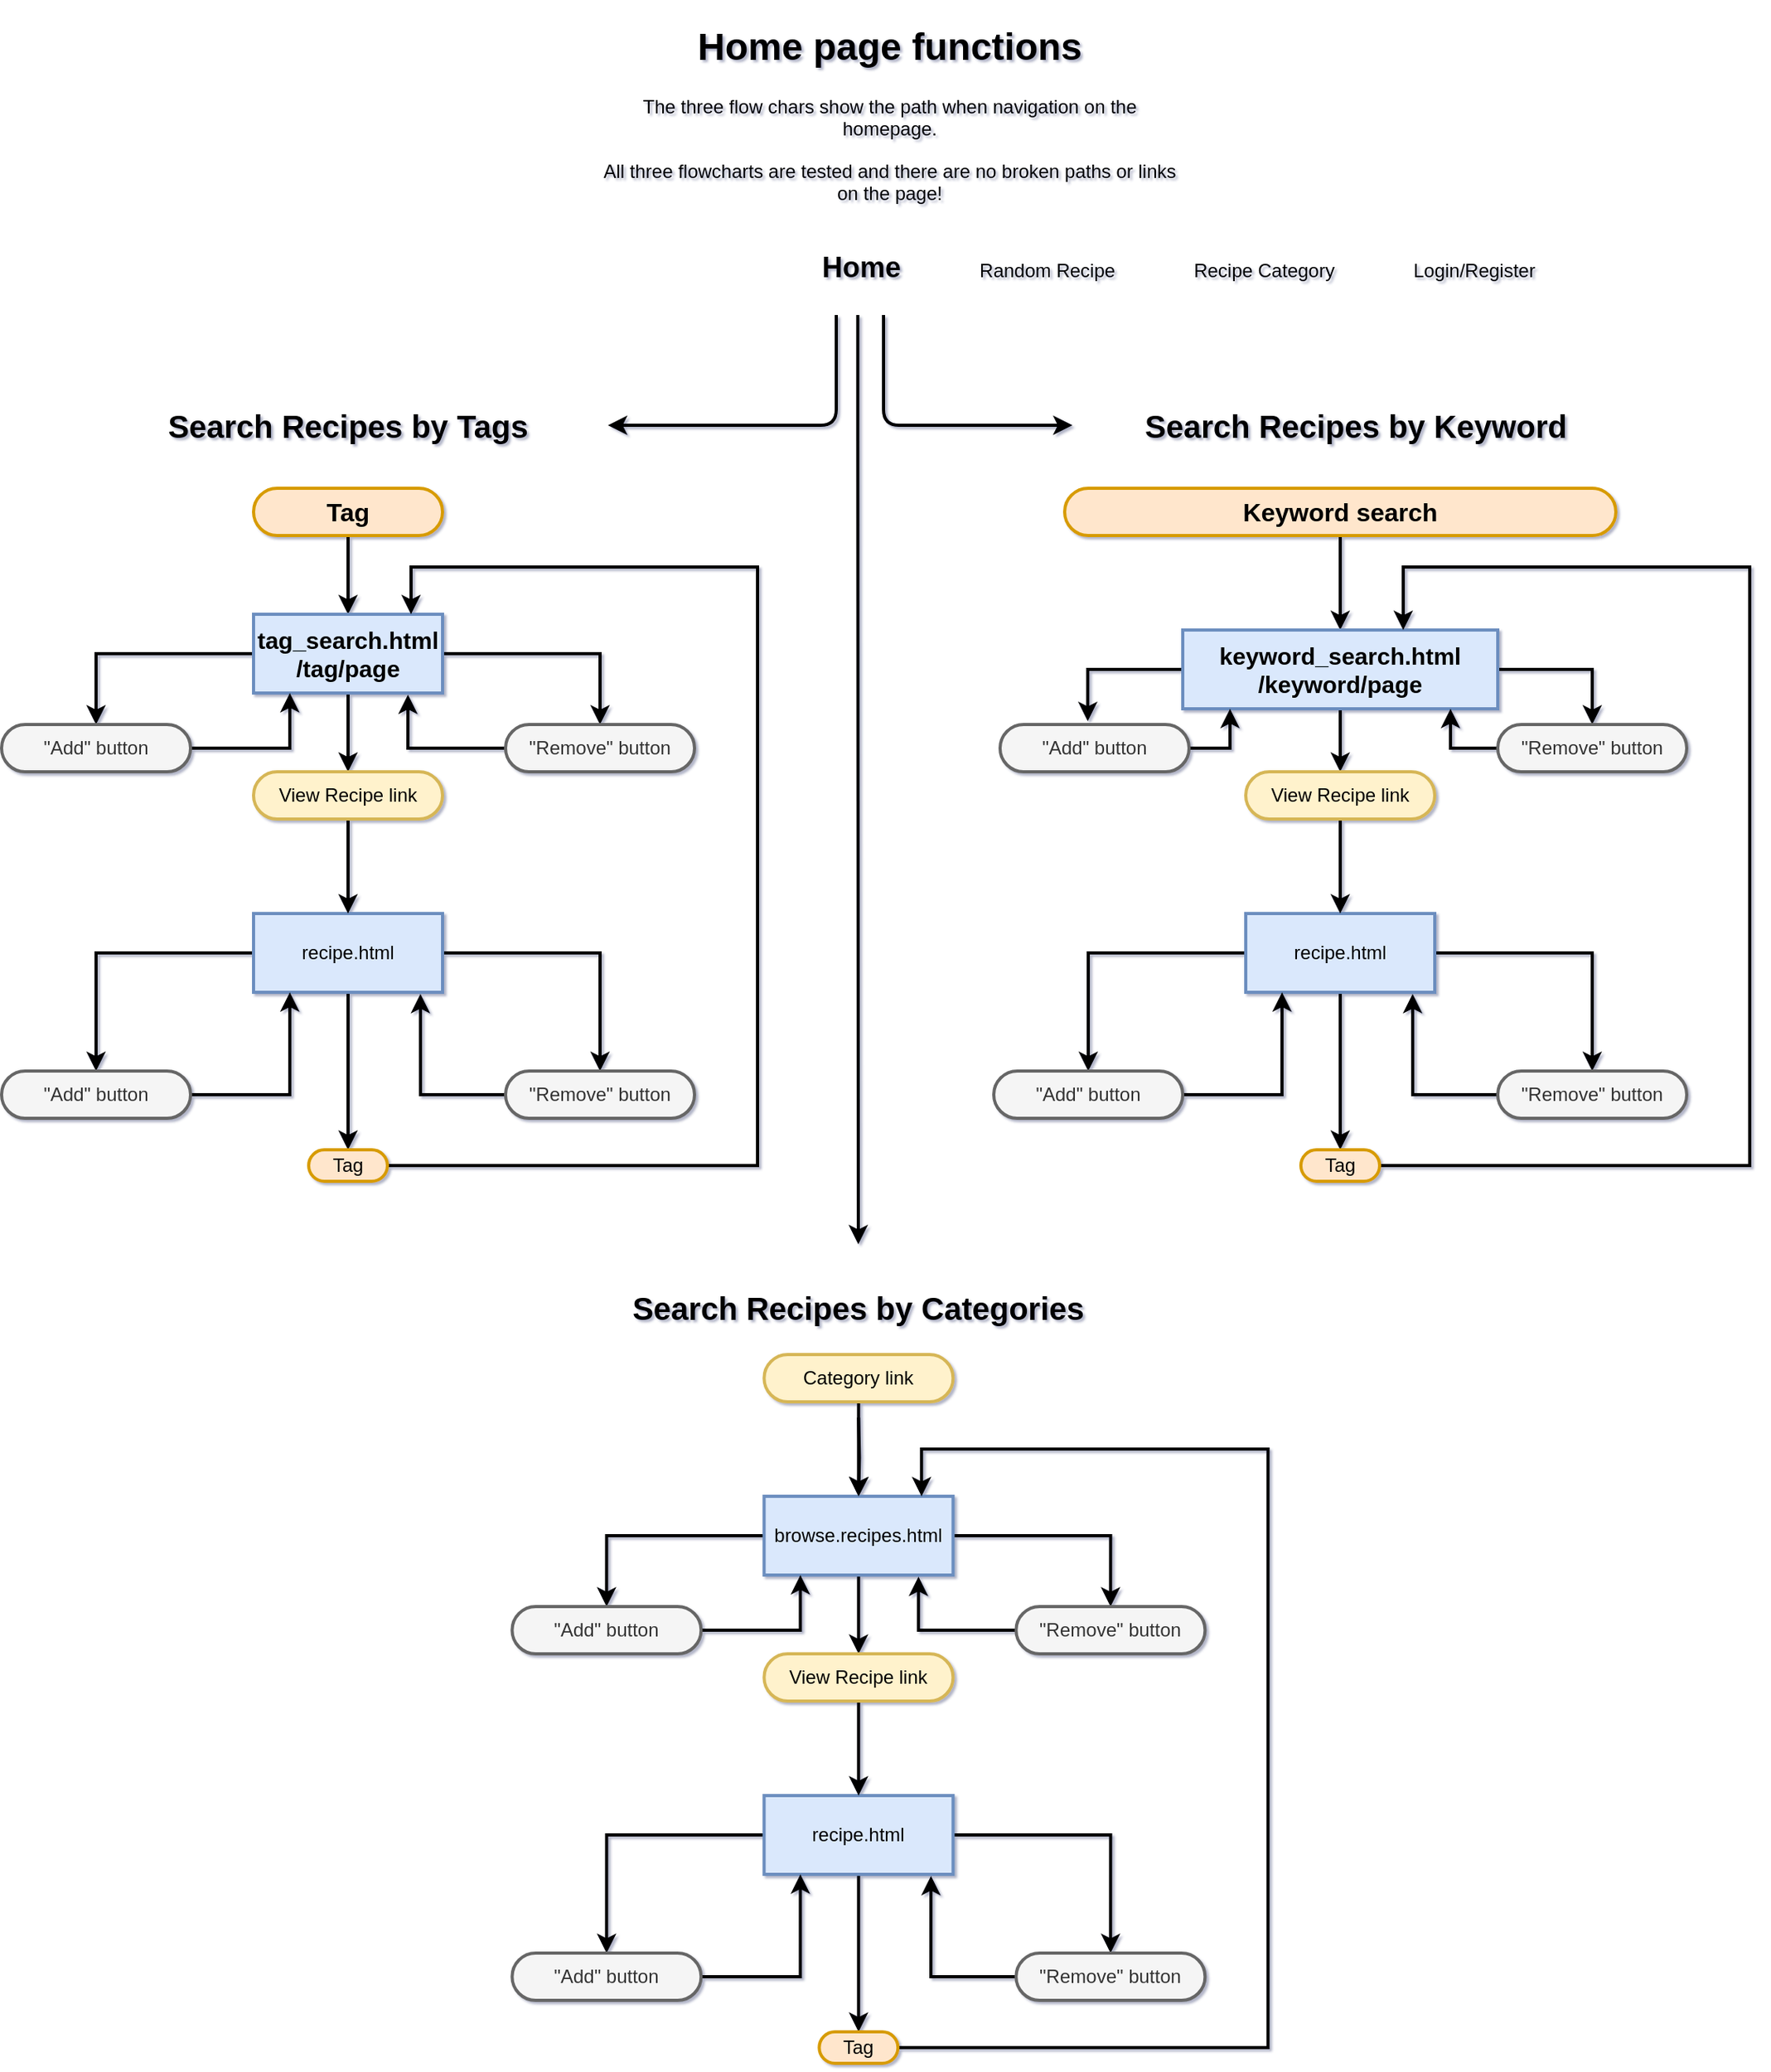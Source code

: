 <mxfile version="12.7.0" pages="5"><diagram id="hQ5A_M8vS9RTtz81Jexr" name="Home page functions"><mxGraphModel dx="1422" dy="1618" grid="1" gridSize="10" guides="1" tooltips="1" connect="1" arrows="1" fold="1" page="1" pageScale="1" pageWidth="1169" pageHeight="827" math="0" shadow="1"><root><mxCell id="0"/><mxCell id="1" parent="0"/><mxCell id="C-W4i8O8auWN02p96qtA-2" value="&lt;font style=&quot;font-size: 20px&quot;&gt;&lt;b&gt;Search Recipes by Tags&lt;/b&gt;&lt;/font&gt;" style="text;html=1;strokeColor=none;fillColor=none;align=center;verticalAlign=middle;whiteSpace=wrap;rounded=0;" vertex="1" parent="1"><mxGeometry x="75" y="70" width="330" height="40" as="geometry"/></mxCell><mxCell id="C-W4i8O8auWN02p96qtA-5" value="" style="edgeStyle=orthogonalEdgeStyle;rounded=0;orthogonalLoop=1;jettySize=auto;html=1;entryX=0.5;entryY=0;entryDx=0;entryDy=0;strokeWidth=2;" edge="1" parent="1" source="C-W4i8O8auWN02p96qtA-3" target="C-W4i8O8auWN02p96qtA-6"><mxGeometry relative="1" as="geometry"><mxPoint x="240" y="240" as="targetPoint"/></mxGeometry></mxCell><mxCell id="C-W4i8O8auWN02p96qtA-3" value="&lt;font size=&quot;1&quot;&gt;&lt;b style=&quot;font-size: 16px&quot;&gt;Tag&lt;/b&gt;&lt;/font&gt;" style="rounded=1;whiteSpace=wrap;html=1;arcSize=50;fillColor=#ffe6cc;strokeColor=#d79b00;strokeWidth=2;" vertex="1" parent="1"><mxGeometry x="180" y="130" width="120" height="30" as="geometry"/></mxCell><mxCell id="C-W4i8O8auWN02p96qtA-8" value="" style="edgeStyle=orthogonalEdgeStyle;rounded=0;orthogonalLoop=1;jettySize=auto;html=1;entryX=0.5;entryY=0;entryDx=0;entryDy=0;strokeWidth=2;" edge="1" parent="1" source="C-W4i8O8auWN02p96qtA-6" target="C-W4i8O8auWN02p96qtA-9"><mxGeometry relative="1" as="geometry"><mxPoint x="90" y="280" as="targetPoint"/></mxGeometry></mxCell><mxCell id="C-W4i8O8auWN02p96qtA-14" value="" style="edgeStyle=orthogonalEdgeStyle;rounded=0;orthogonalLoop=1;jettySize=auto;html=1;entryX=0.5;entryY=0;entryDx=0;entryDy=0;strokeWidth=2;" edge="1" parent="1" source="C-W4i8O8auWN02p96qtA-6" target="C-W4i8O8auWN02p96qtA-12"><mxGeometry relative="1" as="geometry"><mxPoint x="380" y="235" as="targetPoint"/></mxGeometry></mxCell><mxCell id="C-W4i8O8auWN02p96qtA-39" value="" style="edgeStyle=orthogonalEdgeStyle;rounded=0;orthogonalLoop=1;jettySize=auto;html=1;strokeWidth=2;" edge="1" parent="1" source="C-W4i8O8auWN02p96qtA-6" target="C-W4i8O8auWN02p96qtA-38"><mxGeometry relative="1" as="geometry"/></mxCell><mxCell id="C-W4i8O8auWN02p96qtA-6" value="&lt;div&gt;&lt;font size=&quot;1&quot;&gt;&lt;b&gt;&lt;font style=&quot;font-size: 15px&quot;&gt;tag_search.html&lt;/font&gt;&lt;/b&gt;&lt;/font&gt;&lt;/div&gt;&lt;div&gt;&lt;font size=&quot;1&quot;&gt;&lt;b&gt;&lt;font style=&quot;font-size: 15px&quot;&gt;/tag/page&lt;/font&gt;&lt;/b&gt;&lt;/font&gt;&lt;/div&gt;" style="rounded=0;whiteSpace=wrap;html=1;fillColor=#dae8fc;strokeColor=#6c8ebf;strokeWidth=2;" vertex="1" parent="1"><mxGeometry x="180" y="210" width="120" height="50" as="geometry"/></mxCell><mxCell id="C-W4i8O8auWN02p96qtA-24" value="" style="edgeStyle=orthogonalEdgeStyle;rounded=0;orthogonalLoop=1;jettySize=auto;html=1;entryX=0.5;entryY=0;entryDx=0;entryDy=0;strokeWidth=2;" edge="1" parent="1" source="C-W4i8O8auWN02p96qtA-19" target="C-W4i8O8auWN02p96qtA-22"><mxGeometry relative="1" as="geometry"><mxPoint x="100" y="365" as="targetPoint"/></mxGeometry></mxCell><mxCell id="C-W4i8O8auWN02p96qtA-26" value="" style="edgeStyle=orthogonalEdgeStyle;rounded=0;orthogonalLoop=1;jettySize=auto;html=1;entryX=0.5;entryY=0;entryDx=0;entryDy=0;strokeWidth=2;" edge="1" parent="1" source="C-W4i8O8auWN02p96qtA-19" target="C-W4i8O8auWN02p96qtA-21"><mxGeometry relative="1" as="geometry"><mxPoint x="380" y="365" as="targetPoint"/></mxGeometry></mxCell><mxCell id="C-W4i8O8auWN02p96qtA-34" value="" style="edgeStyle=orthogonalEdgeStyle;rounded=0;orthogonalLoop=1;jettySize=auto;html=1;strokeWidth=2;" edge="1" parent="1" source="C-W4i8O8auWN02p96qtA-19" target="C-W4i8O8auWN02p96qtA-33"><mxGeometry relative="1" as="geometry"/></mxCell><mxCell id="C-W4i8O8auWN02p96qtA-19" value="recipe.html" style="rounded=0;whiteSpace=wrap;html=1;fillColor=#dae8fc;strokeColor=#6c8ebf;strokeWidth=2;" vertex="1" parent="1"><mxGeometry x="180" y="400" width="120" height="50" as="geometry"/></mxCell><mxCell id="C-W4i8O8auWN02p96qtA-18" value="" style="edgeStyle=orthogonalEdgeStyle;rounded=0;orthogonalLoop=1;jettySize=auto;html=1;entryX=0.192;entryY=1;entryDx=0;entryDy=0;entryPerimeter=0;strokeWidth=2;" edge="1" parent="1" source="C-W4i8O8auWN02p96qtA-9" target="C-W4i8O8auWN02p96qtA-6"><mxGeometry relative="1" as="geometry"><mxPoint x="80" y="390" as="targetPoint"/></mxGeometry></mxCell><mxCell id="C-W4i8O8auWN02p96qtA-9" value="&lt;div&gt;&quot;Add&quot; button&lt;br&gt;&lt;/div&gt;" style="rounded=1;whiteSpace=wrap;html=1;arcSize=50;fillColor=#f5f5f5;strokeColor=#666666;fontColor=#333333;strokeWidth=2;" vertex="1" parent="1"><mxGeometry x="20" y="280" width="120" height="30" as="geometry"/></mxCell><mxCell id="C-W4i8O8auWN02p96qtA-16" value="" style="edgeStyle=orthogonalEdgeStyle;rounded=0;orthogonalLoop=1;jettySize=auto;html=1;entryX=0.817;entryY=1.02;entryDx=0;entryDy=0;entryPerimeter=0;strokeWidth=2;" edge="1" parent="1" source="C-W4i8O8auWN02p96qtA-12" target="C-W4i8O8auWN02p96qtA-6"><mxGeometry relative="1" as="geometry"><mxPoint x="400" y="390" as="targetPoint"/></mxGeometry></mxCell><mxCell id="C-W4i8O8auWN02p96qtA-12" value="&lt;div&gt;&quot;Remove&quot; button&lt;br&gt;&lt;/div&gt;" style="rounded=1;whiteSpace=wrap;html=1;arcSize=50;fillColor=#f5f5f5;strokeColor=#666666;fontColor=#333333;strokeWidth=2;" vertex="1" parent="1"><mxGeometry x="340" y="280" width="120" height="30" as="geometry"/></mxCell><mxCell id="C-W4i8O8auWN02p96qtA-30" value="" style="edgeStyle=orthogonalEdgeStyle;rounded=0;orthogonalLoop=1;jettySize=auto;html=1;entryX=0.883;entryY=1.02;entryDx=0;entryDy=0;entryPerimeter=0;strokeWidth=2;" edge="1" parent="1" source="C-W4i8O8auWN02p96qtA-21" target="C-W4i8O8auWN02p96qtA-19"><mxGeometry relative="1" as="geometry"><mxPoint x="260" y="425" as="targetPoint"/></mxGeometry></mxCell><mxCell id="C-W4i8O8auWN02p96qtA-21" value="&lt;div&gt;&quot;Remove&quot; button&lt;br&gt;&lt;/div&gt;" style="rounded=1;whiteSpace=wrap;html=1;arcSize=50;fillColor=#f5f5f5;strokeColor=#666666;fontColor=#333333;strokeWidth=2;" vertex="1" parent="1"><mxGeometry x="340" y="500" width="120" height="30" as="geometry"/></mxCell><mxCell id="C-W4i8O8auWN02p96qtA-32" value="" style="edgeStyle=orthogonalEdgeStyle;rounded=0;orthogonalLoop=1;jettySize=auto;html=1;entryX=0.192;entryY=1;entryDx=0;entryDy=0;entryPerimeter=0;strokeWidth=2;" edge="1" parent="1" source="C-W4i8O8auWN02p96qtA-22" target="C-W4i8O8auWN02p96qtA-19"><mxGeometry relative="1" as="geometry"><mxPoint x="220" y="425" as="targetPoint"/></mxGeometry></mxCell><mxCell id="C-W4i8O8auWN02p96qtA-22" value="&lt;div&gt;&quot;Add&quot; button&lt;br&gt;&lt;/div&gt;" style="rounded=1;whiteSpace=wrap;html=1;arcSize=50;fillColor=#f5f5f5;strokeColor=#666666;fontColor=#333333;strokeWidth=2;" vertex="1" parent="1"><mxGeometry x="20" y="500" width="120" height="30" as="geometry"/></mxCell><mxCell id="C-W4i8O8auWN02p96qtA-36" value="" style="edgeStyle=orthogonalEdgeStyle;rounded=0;orthogonalLoop=1;jettySize=auto;html=1;strokeWidth=2;" edge="1" parent="1" source="C-W4i8O8auWN02p96qtA-33" target="C-W4i8O8auWN02p96qtA-6"><mxGeometry relative="1" as="geometry"><mxPoint x="345" y="470" as="targetPoint"/><Array as="points"><mxPoint x="500" y="560"/><mxPoint x="500" y="180"/><mxPoint x="280" y="180"/></Array></mxGeometry></mxCell><mxCell id="C-W4i8O8auWN02p96qtA-33" value="Tag" style="rounded=1;whiteSpace=wrap;html=1;arcSize=50;fillColor=#ffe6cc;strokeColor=#d79b00;strokeWidth=2;" vertex="1" parent="1"><mxGeometry x="215" y="550" width="50" height="20" as="geometry"/></mxCell><mxCell id="C-W4i8O8auWN02p96qtA-40" value="" style="edgeStyle=orthogonalEdgeStyle;rounded=0;orthogonalLoop=1;jettySize=auto;html=1;strokeWidth=2;" edge="1" parent="1" source="C-W4i8O8auWN02p96qtA-38" target="C-W4i8O8auWN02p96qtA-19"><mxGeometry relative="1" as="geometry"/></mxCell><mxCell id="C-W4i8O8auWN02p96qtA-38" value="View Recipe link" style="rounded=1;whiteSpace=wrap;html=1;arcSize=50;fillColor=#fff2cc;strokeColor=#d6b656;strokeWidth=2;" vertex="1" parent="1"><mxGeometry x="180" y="310" width="120" height="30" as="geometry"/></mxCell><mxCell id="C-W4i8O8auWN02p96qtA-41" value="&lt;font style=&quot;font-size: 20px&quot;&gt;&lt;b&gt;Search Recipes by Keyword&lt;br&gt;&lt;/b&gt;&lt;/font&gt;" style="text;html=1;strokeColor=none;fillColor=none;align=center;verticalAlign=middle;whiteSpace=wrap;rounded=0;" vertex="1" parent="1"><mxGeometry x="730" y="70" width="300" height="40" as="geometry"/></mxCell><mxCell id="C-W4i8O8auWN02p96qtA-44" value="" style="edgeStyle=orthogonalEdgeStyle;rounded=0;orthogonalLoop=1;jettySize=auto;html=1;strokeWidth=2;entryX=0.5;entryY=0;entryDx=0;entryDy=0;" edge="1" parent="1" source="C-W4i8O8auWN02p96qtA-42" target="C-W4i8O8auWN02p96qtA-49"><mxGeometry relative="1" as="geometry"><mxPoint x="955" y="210" as="targetPoint"/></mxGeometry></mxCell><mxCell id="C-W4i8O8auWN02p96qtA-42" value="&lt;b&gt;&lt;font style=&quot;font-size: 16px&quot;&gt;Keyword search&lt;/font&gt;&lt;/b&gt;" style="rounded=1;whiteSpace=wrap;html=1;arcSize=50;fillColor=#ffe6cc;strokeColor=#d79b00;strokeWidth=2;" vertex="1" parent="1"><mxGeometry x="695" y="130" width="350" height="30" as="geometry"/></mxCell><mxCell id="C-W4i8O8auWN02p96qtA-48" value="" style="edgeStyle=orthogonalEdgeStyle;rounded=0;orthogonalLoop=1;jettySize=auto;html=1;strokeWidth=2;" edge="1" parent="1" source="C-W4i8O8auWN02p96qtA-49" target="C-W4i8O8auWN02p96qtA-65"><mxGeometry relative="1" as="geometry"/></mxCell><mxCell id="C-W4i8O8auWN02p96qtA-67" value="" style="edgeStyle=orthogonalEdgeStyle;rounded=0;orthogonalLoop=1;jettySize=auto;html=1;strokeWidth=2;entryX=0.5;entryY=0;entryDx=0;entryDy=0;" edge="1" parent="1" source="C-W4i8O8auWN02p96qtA-49" target="C-W4i8O8auWN02p96qtA-57"><mxGeometry relative="1" as="geometry"><mxPoint x="1050" y="245" as="targetPoint"/><Array as="points"><mxPoint x="1030" y="245"/></Array></mxGeometry></mxCell><mxCell id="C-W4i8O8auWN02p96qtA-75" value="" style="edgeStyle=orthogonalEdgeStyle;rounded=0;orthogonalLoop=1;jettySize=auto;html=1;strokeWidth=2;entryX=0.464;entryY=-0.07;entryDx=0;entryDy=0;entryPerimeter=0;" edge="1" parent="1" source="C-W4i8O8auWN02p96qtA-49" target="C-W4i8O8auWN02p96qtA-55"><mxGeometry relative="1" as="geometry"><mxPoint x="710" y="260" as="targetPoint"/><Array as="points"><mxPoint x="710" y="245"/></Array></mxGeometry></mxCell><mxCell id="C-W4i8O8auWN02p96qtA-49" value="&lt;div&gt;&lt;font size=&quot;1&quot;&gt;&lt;b&gt;&lt;font style=&quot;font-size: 15px&quot;&gt;keyword_search.html&lt;/font&gt;&lt;/b&gt;&lt;/font&gt;&lt;/div&gt;&lt;div&gt;&lt;font size=&quot;1&quot;&gt;&lt;b&gt;&lt;font style=&quot;font-size: 15px&quot;&gt;/keyword/page&lt;/font&gt;&lt;/b&gt;&lt;/font&gt;&lt;/div&gt;" style="rounded=0;whiteSpace=wrap;html=1;fillColor=#dae8fc;strokeColor=#6c8ebf;strokeWidth=2;" vertex="1" parent="1"><mxGeometry x="770" y="220" width="200" height="50" as="geometry"/></mxCell><mxCell id="C-W4i8O8auWN02p96qtA-50" value="" style="edgeStyle=orthogonalEdgeStyle;rounded=0;orthogonalLoop=1;jettySize=auto;html=1;entryX=0.5;entryY=0;entryDx=0;entryDy=0;strokeWidth=2;" edge="1" parent="1" source="C-W4i8O8auWN02p96qtA-53" target="C-W4i8O8auWN02p96qtA-61"><mxGeometry relative="1" as="geometry"><mxPoint x="730" y="365" as="targetPoint"/></mxGeometry></mxCell><mxCell id="C-W4i8O8auWN02p96qtA-51" value="" style="edgeStyle=orthogonalEdgeStyle;rounded=0;orthogonalLoop=1;jettySize=auto;html=1;entryX=0.5;entryY=0;entryDx=0;entryDy=0;strokeWidth=2;" edge="1" parent="1" source="C-W4i8O8auWN02p96qtA-53" target="C-W4i8O8auWN02p96qtA-59"><mxGeometry relative="1" as="geometry"><mxPoint x="1010" y="365" as="targetPoint"/></mxGeometry></mxCell><mxCell id="C-W4i8O8auWN02p96qtA-52" value="" style="edgeStyle=orthogonalEdgeStyle;rounded=0;orthogonalLoop=1;jettySize=auto;html=1;strokeWidth=2;" edge="1" parent="1" source="C-W4i8O8auWN02p96qtA-53"><mxGeometry relative="1" as="geometry"><mxPoint x="870" y="550" as="targetPoint"/></mxGeometry></mxCell><mxCell id="C-W4i8O8auWN02p96qtA-53" value="recipe.html" style="rounded=0;whiteSpace=wrap;html=1;fillColor=#dae8fc;strokeColor=#6c8ebf;strokeWidth=2;" vertex="1" parent="1"><mxGeometry x="810" y="400" width="120" height="50" as="geometry"/></mxCell><mxCell id="C-W4i8O8auWN02p96qtA-71" value="" style="edgeStyle=orthogonalEdgeStyle;rounded=0;orthogonalLoop=1;jettySize=auto;html=1;strokeWidth=2;exitX=1;exitY=0.5;exitDx=0;exitDy=0;" edge="1" parent="1" source="C-W4i8O8auWN02p96qtA-55"><mxGeometry relative="1" as="geometry"><mxPoint x="780" y="295" as="sourcePoint"/><mxPoint x="800" y="270" as="targetPoint"/><Array as="points"><mxPoint x="800" y="295"/></Array></mxGeometry></mxCell><mxCell id="C-W4i8O8auWN02p96qtA-55" value="&lt;div&gt;&quot;Add&quot; button&lt;br&gt;&lt;/div&gt;" style="rounded=1;whiteSpace=wrap;html=1;arcSize=50;fillColor=#f5f5f5;strokeColor=#666666;fontColor=#333333;strokeWidth=2;" vertex="1" parent="1"><mxGeometry x="654" y="280" width="120" height="30" as="geometry"/></mxCell><mxCell id="C-W4i8O8auWN02p96qtA-73" value="" style="edgeStyle=orthogonalEdgeStyle;rounded=0;orthogonalLoop=1;jettySize=auto;html=1;strokeWidth=2;entryX=0.85;entryY=1;entryDx=0;entryDy=0;entryPerimeter=0;" edge="1" parent="1" source="C-W4i8O8auWN02p96qtA-57" target="C-W4i8O8auWN02p96qtA-49"><mxGeometry relative="1" as="geometry"><mxPoint x="890" y="295" as="targetPoint"/><Array as="points"><mxPoint x="940" y="295"/></Array></mxGeometry></mxCell><mxCell id="C-W4i8O8auWN02p96qtA-57" value="&lt;div&gt;&quot;Remove&quot; button&lt;br&gt;&lt;/div&gt;" style="rounded=1;whiteSpace=wrap;html=1;arcSize=50;fillColor=#f5f5f5;strokeColor=#666666;fontColor=#333333;strokeWidth=2;" vertex="1" parent="1"><mxGeometry x="970" y="280" width="120" height="30" as="geometry"/></mxCell><mxCell id="C-W4i8O8auWN02p96qtA-58" value="" style="edgeStyle=orthogonalEdgeStyle;rounded=0;orthogonalLoop=1;jettySize=auto;html=1;entryX=0.883;entryY=1.02;entryDx=0;entryDy=0;entryPerimeter=0;strokeWidth=2;" edge="1" parent="1" source="C-W4i8O8auWN02p96qtA-59" target="C-W4i8O8auWN02p96qtA-53"><mxGeometry relative="1" as="geometry"><mxPoint x="890" y="425" as="targetPoint"/></mxGeometry></mxCell><mxCell id="C-W4i8O8auWN02p96qtA-59" value="&lt;div&gt;&quot;Remove&quot; button&lt;br&gt;&lt;/div&gt;" style="rounded=1;whiteSpace=wrap;html=1;arcSize=50;fillColor=#f5f5f5;strokeColor=#666666;fontColor=#333333;strokeWidth=2;" vertex="1" parent="1"><mxGeometry x="970" y="500" width="120" height="30" as="geometry"/></mxCell><mxCell id="C-W4i8O8auWN02p96qtA-60" value="" style="edgeStyle=orthogonalEdgeStyle;rounded=0;orthogonalLoop=1;jettySize=auto;html=1;entryX=0.192;entryY=1;entryDx=0;entryDy=0;entryPerimeter=0;strokeWidth=2;" edge="1" parent="1" source="C-W4i8O8auWN02p96qtA-61" target="C-W4i8O8auWN02p96qtA-53"><mxGeometry relative="1" as="geometry"><mxPoint x="850" y="425" as="targetPoint"/></mxGeometry></mxCell><mxCell id="C-W4i8O8auWN02p96qtA-61" value="&lt;div&gt;&quot;Add&quot; button&lt;br&gt;&lt;/div&gt;" style="rounded=1;whiteSpace=wrap;html=1;arcSize=50;fillColor=#f5f5f5;strokeColor=#666666;fontColor=#333333;strokeWidth=2;" vertex="1" parent="1"><mxGeometry x="650" y="500" width="120" height="30" as="geometry"/></mxCell><mxCell id="C-W4i8O8auWN02p96qtA-62" value="" style="edgeStyle=orthogonalEdgeStyle;rounded=0;orthogonalLoop=1;jettySize=auto;html=1;strokeWidth=2;" edge="1" parent="1" target="C-W4i8O8auWN02p96qtA-49"><mxGeometry relative="1" as="geometry"><mxPoint x="975" y="470" as="targetPoint"/><Array as="points"><mxPoint x="1130" y="560"/><mxPoint x="1130" y="180"/><mxPoint x="910" y="180"/></Array><mxPoint x="895" y="560" as="sourcePoint"/></mxGeometry></mxCell><mxCell id="C-W4i8O8auWN02p96qtA-63" value="Tag" style="rounded=1;whiteSpace=wrap;html=1;arcSize=50;fillColor=#ffe6cc;strokeColor=#d79b00;strokeWidth=2;" vertex="1" parent="1"><mxGeometry x="845" y="550" width="50" height="20" as="geometry"/></mxCell><mxCell id="C-W4i8O8auWN02p96qtA-64" value="" style="edgeStyle=orthogonalEdgeStyle;rounded=0;orthogonalLoop=1;jettySize=auto;html=1;strokeWidth=2;" edge="1" parent="1" source="C-W4i8O8auWN02p96qtA-65" target="C-W4i8O8auWN02p96qtA-53"><mxGeometry relative="1" as="geometry"/></mxCell><mxCell id="C-W4i8O8auWN02p96qtA-65" value="View Recipe link" style="rounded=1;whiteSpace=wrap;html=1;arcSize=50;fillColor=#fff2cc;strokeColor=#d6b656;strokeWidth=2;" vertex="1" parent="1"><mxGeometry x="810" y="310" width="120" height="30" as="geometry"/></mxCell><mxCell id="C-W4i8O8auWN02p96qtA-77" value="&lt;font style=&quot;font-size: 20px&quot;&gt;&lt;b&gt;Search Recipes by Categories&lt;br&gt;&lt;/b&gt;&lt;/font&gt;" style="text;html=1;strokeColor=none;fillColor=none;align=center;verticalAlign=middle;whiteSpace=wrap;rounded=0;" vertex="1" parent="1"><mxGeometry x="399.17" y="630" width="330" height="40" as="geometry"/></mxCell><mxCell id="C-W4i8O8auWN02p96qtA-78" value="" style="edgeStyle=orthogonalEdgeStyle;rounded=0;orthogonalLoop=1;jettySize=auto;html=1;entryX=0.5;entryY=0;entryDx=0;entryDy=0;strokeWidth=2;" edge="1" parent="1" target="C-W4i8O8auWN02p96qtA-83"><mxGeometry relative="1" as="geometry"><mxPoint x="564.17" y="800" as="targetPoint"/><mxPoint x="564.17" y="720" as="sourcePoint"/></mxGeometry></mxCell><mxCell id="C-W4i8O8auWN02p96qtA-80" value="" style="edgeStyle=orthogonalEdgeStyle;rounded=0;orthogonalLoop=1;jettySize=auto;html=1;entryX=0.5;entryY=0;entryDx=0;entryDy=0;strokeWidth=2;" edge="1" parent="1" source="C-W4i8O8auWN02p96qtA-83" target="C-W4i8O8auWN02p96qtA-89"><mxGeometry relative="1" as="geometry"><mxPoint x="414.17" y="840" as="targetPoint"/></mxGeometry></mxCell><mxCell id="C-W4i8O8auWN02p96qtA-81" value="" style="edgeStyle=orthogonalEdgeStyle;rounded=0;orthogonalLoop=1;jettySize=auto;html=1;entryX=0.5;entryY=0;entryDx=0;entryDy=0;strokeWidth=2;" edge="1" parent="1" source="C-W4i8O8auWN02p96qtA-83" target="C-W4i8O8auWN02p96qtA-91"><mxGeometry relative="1" as="geometry"><mxPoint x="704.17" y="795" as="targetPoint"/></mxGeometry></mxCell><mxCell id="C-W4i8O8auWN02p96qtA-82" value="" style="edgeStyle=orthogonalEdgeStyle;rounded=0;orthogonalLoop=1;jettySize=auto;html=1;strokeWidth=2;" edge="1" parent="1" source="C-W4i8O8auWN02p96qtA-83" target="C-W4i8O8auWN02p96qtA-99"><mxGeometry relative="1" as="geometry"/></mxCell><mxCell id="C-W4i8O8auWN02p96qtA-83" value="browse.recipes.html" style="rounded=0;whiteSpace=wrap;html=1;fillColor=#dae8fc;strokeColor=#6c8ebf;strokeWidth=2;" vertex="1" parent="1"><mxGeometry x="504.17" y="770" width="120" height="50" as="geometry"/></mxCell><mxCell id="C-W4i8O8auWN02p96qtA-84" value="" style="edgeStyle=orthogonalEdgeStyle;rounded=0;orthogonalLoop=1;jettySize=auto;html=1;entryX=0.5;entryY=0;entryDx=0;entryDy=0;strokeWidth=2;" edge="1" parent="1" source="C-W4i8O8auWN02p96qtA-87" target="C-W4i8O8auWN02p96qtA-95"><mxGeometry relative="1" as="geometry"><mxPoint x="424.17" y="925" as="targetPoint"/></mxGeometry></mxCell><mxCell id="C-W4i8O8auWN02p96qtA-85" value="" style="edgeStyle=orthogonalEdgeStyle;rounded=0;orthogonalLoop=1;jettySize=auto;html=1;entryX=0.5;entryY=0;entryDx=0;entryDy=0;strokeWidth=2;" edge="1" parent="1" source="C-W4i8O8auWN02p96qtA-87" target="C-W4i8O8auWN02p96qtA-93"><mxGeometry relative="1" as="geometry"><mxPoint x="704.17" y="925" as="targetPoint"/></mxGeometry></mxCell><mxCell id="C-W4i8O8auWN02p96qtA-86" value="" style="edgeStyle=orthogonalEdgeStyle;rounded=0;orthogonalLoop=1;jettySize=auto;html=1;strokeWidth=2;" edge="1" parent="1" source="C-W4i8O8auWN02p96qtA-87" target="C-W4i8O8auWN02p96qtA-97"><mxGeometry relative="1" as="geometry"/></mxCell><mxCell id="C-W4i8O8auWN02p96qtA-87" value="recipe.html" style="rounded=0;whiteSpace=wrap;html=1;fillColor=#dae8fc;strokeColor=#6c8ebf;strokeWidth=2;" vertex="1" parent="1"><mxGeometry x="504.17" y="960" width="120" height="50" as="geometry"/></mxCell><mxCell id="C-W4i8O8auWN02p96qtA-88" value="" style="edgeStyle=orthogonalEdgeStyle;rounded=0;orthogonalLoop=1;jettySize=auto;html=1;entryX=0.192;entryY=1;entryDx=0;entryDy=0;entryPerimeter=0;strokeWidth=2;" edge="1" parent="1" source="C-W4i8O8auWN02p96qtA-89" target="C-W4i8O8auWN02p96qtA-83"><mxGeometry relative="1" as="geometry"><mxPoint x="404.17" y="950" as="targetPoint"/></mxGeometry></mxCell><mxCell id="C-W4i8O8auWN02p96qtA-89" value="&lt;div&gt;&quot;Add&quot; button&lt;br&gt;&lt;/div&gt;" style="rounded=1;whiteSpace=wrap;html=1;arcSize=50;fillColor=#f5f5f5;strokeColor=#666666;fontColor=#333333;strokeWidth=2;" vertex="1" parent="1"><mxGeometry x="344.17" y="840" width="120" height="30" as="geometry"/></mxCell><mxCell id="C-W4i8O8auWN02p96qtA-90" value="" style="edgeStyle=orthogonalEdgeStyle;rounded=0;orthogonalLoop=1;jettySize=auto;html=1;entryX=0.817;entryY=1.02;entryDx=0;entryDy=0;entryPerimeter=0;strokeWidth=2;" edge="1" parent="1" source="C-W4i8O8auWN02p96qtA-91" target="C-W4i8O8auWN02p96qtA-83"><mxGeometry relative="1" as="geometry"><mxPoint x="724.17" y="950" as="targetPoint"/></mxGeometry></mxCell><mxCell id="C-W4i8O8auWN02p96qtA-91" value="&lt;div&gt;&quot;Remove&quot; button&lt;br&gt;&lt;/div&gt;" style="rounded=1;whiteSpace=wrap;html=1;arcSize=50;fillColor=#f5f5f5;strokeColor=#666666;fontColor=#333333;strokeWidth=2;" vertex="1" parent="1"><mxGeometry x="664.17" y="840" width="120" height="30" as="geometry"/></mxCell><mxCell id="C-W4i8O8auWN02p96qtA-92" value="" style="edgeStyle=orthogonalEdgeStyle;rounded=0;orthogonalLoop=1;jettySize=auto;html=1;entryX=0.883;entryY=1.02;entryDx=0;entryDy=0;entryPerimeter=0;strokeWidth=2;" edge="1" parent="1" source="C-W4i8O8auWN02p96qtA-93" target="C-W4i8O8auWN02p96qtA-87"><mxGeometry relative="1" as="geometry"><mxPoint x="584.17" y="985" as="targetPoint"/></mxGeometry></mxCell><mxCell id="C-W4i8O8auWN02p96qtA-93" value="&lt;div&gt;&quot;Remove&quot; button&lt;br&gt;&lt;/div&gt;" style="rounded=1;whiteSpace=wrap;html=1;arcSize=50;fillColor=#f5f5f5;strokeColor=#666666;fontColor=#333333;strokeWidth=2;" vertex="1" parent="1"><mxGeometry x="664.17" y="1060" width="120" height="30" as="geometry"/></mxCell><mxCell id="C-W4i8O8auWN02p96qtA-94" value="" style="edgeStyle=orthogonalEdgeStyle;rounded=0;orthogonalLoop=1;jettySize=auto;html=1;entryX=0.192;entryY=1;entryDx=0;entryDy=0;entryPerimeter=0;strokeWidth=2;" edge="1" parent="1" source="C-W4i8O8auWN02p96qtA-95" target="C-W4i8O8auWN02p96qtA-87"><mxGeometry relative="1" as="geometry"><mxPoint x="544.17" y="985" as="targetPoint"/></mxGeometry></mxCell><mxCell id="C-W4i8O8auWN02p96qtA-95" value="&lt;div&gt;&quot;Add&quot; button&lt;br&gt;&lt;/div&gt;" style="rounded=1;whiteSpace=wrap;html=1;arcSize=50;fillColor=#f5f5f5;strokeColor=#666666;fontColor=#333333;strokeWidth=2;" vertex="1" parent="1"><mxGeometry x="344.17" y="1060" width="120" height="30" as="geometry"/></mxCell><mxCell id="C-W4i8O8auWN02p96qtA-96" value="" style="edgeStyle=orthogonalEdgeStyle;rounded=0;orthogonalLoop=1;jettySize=auto;html=1;strokeWidth=2;" edge="1" parent="1" source="C-W4i8O8auWN02p96qtA-97" target="C-W4i8O8auWN02p96qtA-83"><mxGeometry relative="1" as="geometry"><mxPoint x="669.17" y="1030" as="targetPoint"/><Array as="points"><mxPoint x="824.17" y="1120"/><mxPoint x="824.17" y="740"/><mxPoint x="604.17" y="740"/></Array></mxGeometry></mxCell><mxCell id="C-W4i8O8auWN02p96qtA-97" value="Tag" style="rounded=1;whiteSpace=wrap;html=1;arcSize=50;fillColor=#ffe6cc;strokeColor=#d79b00;strokeWidth=2;" vertex="1" parent="1"><mxGeometry x="539.17" y="1110" width="50" height="20" as="geometry"/></mxCell><mxCell id="C-W4i8O8auWN02p96qtA-98" value="" style="edgeStyle=orthogonalEdgeStyle;rounded=0;orthogonalLoop=1;jettySize=auto;html=1;strokeWidth=2;" edge="1" parent="1" source="C-W4i8O8auWN02p96qtA-99" target="C-W4i8O8auWN02p96qtA-87"><mxGeometry relative="1" as="geometry"/></mxCell><mxCell id="C-W4i8O8auWN02p96qtA-99" value="View Recipe link" style="rounded=1;whiteSpace=wrap;html=1;arcSize=50;fillColor=#fff2cc;strokeColor=#d6b656;strokeWidth=2;" vertex="1" parent="1"><mxGeometry x="504.17" y="870" width="120" height="30" as="geometry"/></mxCell><mxCell id="C-W4i8O8auWN02p96qtA-101" value="" style="edgeStyle=orthogonalEdgeStyle;rounded=0;orthogonalLoop=1;jettySize=auto;html=1;strokeWidth=2;" edge="1" parent="1" source="C-W4i8O8auWN02p96qtA-100" target="C-W4i8O8auWN02p96qtA-83"><mxGeometry relative="1" as="geometry"/></mxCell><mxCell id="C-W4i8O8auWN02p96qtA-100" value="Category link" style="rounded=1;whiteSpace=wrap;html=1;arcSize=50;fillColor=#fff2cc;strokeColor=#d6b656;strokeWidth=2;" vertex="1" parent="1"><mxGeometry x="504.17" y="680" width="120" height="30" as="geometry"/></mxCell><mxCell id="C-W4i8O8auWN02p96qtA-102" value="&lt;h1&gt;Home page functions&lt;br&gt;&lt;/h1&gt;&lt;p&gt;The three flow chars show the path when navigation on the homepage.&lt;/p&gt;&lt;p&gt;All three flowcharts are tested and there are no broken paths or links on the page!&lt;br&gt;&lt;/p&gt;" style="text;html=1;strokeColor=none;fillColor=none;spacing=5;spacingTop=-20;whiteSpace=wrap;overflow=hidden;rounded=0;align=center;" vertex="1" parent="1"><mxGeometry x="394" y="-170" width="380" height="120" as="geometry"/></mxCell><mxCell id="sz25lufGZq6naposrgIU-2" value="&lt;font size=&quot;1&quot;&gt;&lt;b style=&quot;font-size: 18px&quot;&gt;Home&lt;/b&gt;&lt;/font&gt;&amp;nbsp;&amp;nbsp;&amp;nbsp;&amp;nbsp;&amp;nbsp;&amp;nbsp;&amp;nbsp;&amp;nbsp;&amp;nbsp;&amp;nbsp;&amp;nbsp;&amp;nbsp;&amp;nbsp;&amp;nbsp; Random Recipe&amp;nbsp;&amp;nbsp;&amp;nbsp;&amp;nbsp;&amp;nbsp;&amp;nbsp;&amp;nbsp;&amp;nbsp;&amp;nbsp;&amp;nbsp;&amp;nbsp;&amp;nbsp;&amp;nbsp;&amp;nbsp; Recipe Category&amp;nbsp;&amp;nbsp;&amp;nbsp;&amp;nbsp;&amp;nbsp;&amp;nbsp;&amp;nbsp;&amp;nbsp;&amp;nbsp;&amp;nbsp;&amp;nbsp;&amp;nbsp;&amp;nbsp;&amp;nbsp; Login/Register" style="text;html=1;strokeColor=none;fillColor=none;align=left;verticalAlign=middle;whiteSpace=wrap;rounded=0;" vertex="1" parent="1"><mxGeometry x="539.17" y="-20" width="499" height="20" as="geometry"/></mxCell><mxCell id="esECY8U8Af4pMI-2DJAG-1" value="" style="endArrow=classic;html=1;strokeWidth=2;entryX=1;entryY=0.5;entryDx=0;entryDy=0;" edge="1" parent="1" target="C-W4i8O8auWN02p96qtA-2"><mxGeometry width="50" height="50" relative="1" as="geometry"><mxPoint x="550" y="20" as="sourcePoint"/><mxPoint x="590" y="100" as="targetPoint"/><Array as="points"><mxPoint x="550" y="90"/></Array></mxGeometry></mxCell><mxCell id="esECY8U8Af4pMI-2DJAG-2" value="" style="endArrow=classic;html=1;strokeWidth=2;entryX=0;entryY=0.5;entryDx=0;entryDy=0;" edge="1" parent="1"><mxGeometry width="50" height="50" relative="1" as="geometry"><mxPoint x="580" y="20" as="sourcePoint"/><mxPoint x="700" y="90" as="targetPoint"/><Array as="points"><mxPoint x="580" y="90"/></Array></mxGeometry></mxCell><mxCell id="esECY8U8Af4pMI-2DJAG-3" value="" style="endArrow=classic;html=1;strokeWidth=2;" edge="1" parent="1"><mxGeometry width="50" height="50" relative="1" as="geometry"><mxPoint x="563.67" y="20" as="sourcePoint"/><mxPoint x="564" y="610" as="targetPoint"/><Array as="points"><mxPoint x="563.67" y="90"/></Array></mxGeometry></mxCell></root></mxGraphModel></diagram><diagram id="bPX6B09M-K7_wzmpyous" name="Random Recipe functions"><mxGraphModel dx="1422" dy="791" grid="1" gridSize="10" guides="1" tooltips="1" connect="1" arrows="1" fold="1" page="1" pageScale="1" pageWidth="1169" pageHeight="827" math="0" shadow="1"><root><mxCell id="ozvnMGiUp-3Lt9bxpT-2-0"/><mxCell id="ozvnMGiUp-3Lt9bxpT-2-1" parent="ozvnMGiUp-3Lt9bxpT-2-0"/><mxCell id="qwFG-UfJYuwY0Xdgh0yg-0" value="&lt;h1&gt;Random Recipe Functions&lt;br&gt;&lt;/h1&gt;&lt;p&gt;There is just one function on this page and that is the &quot;GENERATE MEAL&quot; link&lt;br&gt;&lt;/p&gt;" style="text;html=1;strokeColor=none;fillColor=none;spacing=5;spacingTop=-20;whiteSpace=wrap;overflow=hidden;rounded=0;align=center;" vertex="1" parent="ozvnMGiUp-3Lt9bxpT-2-1"><mxGeometry x="332.25" y="40" width="401" height="120" as="geometry"/></mxCell><mxCell id="zwhbri82lP7sObJJcWSS-1" value="" style="edgeStyle=orthogonalEdgeStyle;rounded=0;orthogonalLoop=1;jettySize=auto;html=1;strokeWidth=2;entryX=0.5;entryY=0;entryDx=0;entryDy=0;" edge="1" parent="ozvnMGiUp-3Lt9bxpT-2-1" source="u_2rh8CrZU5W2xdjjtvu-0" target="V1zKJB3pZrBWzr9RNYw5-0"><mxGeometry relative="1" as="geometry"><mxPoint x="532.75" y="400" as="targetPoint"/></mxGeometry></mxCell><mxCell id="u_2rh8CrZU5W2xdjjtvu-0" value="&lt;b&gt;&lt;font style=&quot;font-size: 16px&quot;&gt;GENERATE MEAL&lt;/font&gt;&lt;/b&gt;" style="rounded=1;whiteSpace=wrap;html=1;strokeWidth=2;align=center;arcSize=43;fillColor=#ffe6cc;strokeColor=#d79b00;" vertex="1" parent="ozvnMGiUp-3Lt9bxpT-2-1"><mxGeometry x="440" y="280" width="185.5" height="40" as="geometry"/></mxCell><mxCell id="V1zKJB3pZrBWzr9RNYw5-2" value="" style="edgeStyle=orthogonalEdgeStyle;rounded=0;orthogonalLoop=1;jettySize=auto;html=1;strokeWidth=2;" edge="1" parent="ozvnMGiUp-3Lt9bxpT-2-1" source="V1zKJB3pZrBWzr9RNYw5-0" target="V1zKJB3pZrBWzr9RNYw5-1"><mxGeometry relative="1" as="geometry"/></mxCell><mxCell id="V1zKJB3pZrBWzr9RNYw5-0" value="random_meal.html" style="rounded=0;whiteSpace=wrap;html=1;strokeWidth=2;align=center;fillColor=#dae8fc;strokeColor=#6c8ebf;" vertex="1" parent="ozvnMGiUp-3Lt9bxpT-2-1"><mxGeometry x="455" y="400" width="155.5" height="50" as="geometry"/></mxCell><mxCell id="V1zKJB3pZrBWzr9RNYw5-1" value="Video link to recipe" style="rounded=1;whiteSpace=wrap;html=1;strokeWidth=2;align=center;fillColor=#fff2cc;strokeColor=#d6b656;" vertex="1" parent="ozvnMGiUp-3Lt9bxpT-2-1"><mxGeometry x="472.75" y="500" width="120" height="40" as="geometry"/></mxCell><mxCell id="Wib76wtkiFbOiWfisZb0-0" value="Home&amp;nbsp;&amp;nbsp;&amp;nbsp;&amp;nbsp;&amp;nbsp;&amp;nbsp;&amp;nbsp;&amp;nbsp;&amp;nbsp;&amp;nbsp;&amp;nbsp;&amp;nbsp;&amp;nbsp;&amp;nbsp; &lt;font style=&quot;font-size: 18px&quot;&gt;&lt;b&gt;Random Recipe&lt;/b&gt;&lt;/font&gt; &amp;nbsp;&amp;nbsp;&amp;nbsp;&amp;nbsp;&amp;nbsp;&amp;nbsp;&amp;nbsp;&amp;nbsp;&amp;nbsp;&amp;nbsp;&amp;nbsp;&amp;nbsp;&amp;nbsp; Recipe Category&amp;nbsp;&amp;nbsp;&amp;nbsp;&amp;nbsp;&amp;nbsp;&amp;nbsp;&amp;nbsp;&amp;nbsp;&amp;nbsp;&amp;nbsp;&amp;nbsp;&amp;nbsp;&amp;nbsp;&amp;nbsp; Login/Register" style="text;html=1;" vertex="1" parent="ozvnMGiUp-3Lt9bxpT-2-1"><mxGeometry x="590" y="160" width="490" height="30" as="geometry"/></mxCell><mxCell id="40nATE7Mq_vNQH_sziuK-1" value="" style="endArrow=classic;html=1;strokeWidth=2;" edge="1" parent="ozvnMGiUp-3Lt9bxpT-2-1"><mxGeometry width="50" height="50" relative="1" as="geometry"><mxPoint x="740" y="210" as="sourcePoint"/><mxPoint x="640" y="300" as="targetPoint"/><Array as="points"><mxPoint x="740" y="300"/></Array></mxGeometry></mxCell></root></mxGraphModel></diagram><diagram id="kS7rhln5YC3SMs6d4w3R" name="Recipe Category functions"><mxGraphModel dx="1422" dy="791" grid="1" gridSize="10" guides="1" tooltips="1" connect="1" arrows="1" fold="1" page="1" pageScale="1" pageWidth="1169" pageHeight="827" math="0" shadow="1"><root><mxCell id="CX_i6oIGYqiqPCayAGPm-0"/><mxCell id="CX_i6oIGYqiqPCayAGPm-1" parent="CX_i6oIGYqiqPCayAGPm-0"/><mxCell id="hzeAaEMIMNoDZhA0AHex-0" value="" style="edgeStyle=orthogonalEdgeStyle;rounded=0;orthogonalLoop=1;jettySize=auto;html=1;labelBackgroundColor=#00FF00;strokeColor=#000000;strokeWidth=2;fontSize=18;fontColor=#00FF00;entryX=0.5;entryY=0;entryDx=0;entryDy=0;" edge="1" parent="CX_i6oIGYqiqPCayAGPm-1" source="JUsJrVAus5i0TUwUIePg-0" target="9EmBFJzLhlAcoKwe0mcJ-0"><mxGeometry relative="1" as="geometry"><Array as="points"><mxPoint x="870" y="200"/><mxPoint x="870" y="200"/></Array></mxGeometry></mxCell><mxCell id="JUsJrVAus5i0TUwUIePg-0" value="Home&amp;nbsp;&amp;nbsp;&amp;nbsp;&amp;nbsp;&amp;nbsp;&amp;nbsp;&amp;nbsp;&amp;nbsp;&amp;nbsp;&amp;nbsp;&amp;nbsp;&amp;nbsp;&amp;nbsp;&amp;nbsp; &lt;font style=&quot;font-size: 12px&quot;&gt;Random Recipe&lt;/font&gt; &amp;nbsp;&amp;nbsp;&amp;nbsp;&amp;nbsp;&amp;nbsp;&amp;nbsp;&amp;nbsp;&amp;nbsp;&amp;nbsp;&amp;nbsp;&amp;nbsp;&amp;nbsp;&amp;nbsp; &lt;font style=&quot;font-size: 18px&quot;&gt;&lt;b&gt;Recipe Category&lt;/b&gt;&lt;/font&gt;&amp;nbsp;&amp;nbsp;&amp;nbsp;&amp;nbsp;&amp;nbsp;&amp;nbsp;&amp;nbsp;&amp;nbsp;&amp;nbsp;&amp;nbsp;&amp;nbsp;&amp;nbsp;&amp;nbsp;&amp;nbsp; Login/Register" style="text;html=1;" vertex="1" parent="CX_i6oIGYqiqPCayAGPm-1"><mxGeometry x="590" y="160" width="490" height="30" as="geometry"/></mxCell><mxCell id="HGmnenl1TIETEl8zZlvs-0" value="&lt;h1&gt;Recipe Categegory page functions&lt;br&gt;&lt;/h1&gt;&lt;p&gt;There are six categories and the flowchart show the paths and there are no broken links or paths.&lt;br&gt;&lt;/p&gt;" style="text;html=1;strokeColor=none;fillColor=none;spacing=5;spacingTop=-20;whiteSpace=wrap;overflow=hidden;rounded=0;align=center;" vertex="1" parent="CX_i6oIGYqiqPCayAGPm-1"><mxGeometry x="309" y="40" width="550" height="90" as="geometry"/></mxCell><mxCell id="Z1ZpKtZi3RHIeqhMWNVU-47" value="" style="edgeStyle=orthogonalEdgeStyle;rounded=0;orthogonalLoop=1;jettySize=auto;html=1;strokeWidth=2;fontSize=14;entryX=1;entryY=0.5;entryDx=0;entryDy=0;" edge="1" parent="CX_i6oIGYqiqPCayAGPm-1" source="9EmBFJzLhlAcoKwe0mcJ-0" target="Z1ZpKtZi3RHIeqhMWNVU-23"><mxGeometry relative="1" as="geometry"><mxPoint x="680" y="320" as="targetPoint"/></mxGeometry></mxCell><mxCell id="9EmBFJzLhlAcoKwe0mcJ-0" value="&lt;font style=&quot;font-size: 14px&quot;&gt;&lt;b&gt;Breakfast&lt;/b&gt;&lt;/font&gt;" style="rounded=0;whiteSpace=wrap;html=1;strokeWidth=2;align=left;" vertex="1" parent="CX_i6oIGYqiqPCayAGPm-1"><mxGeometry x="810" y="220" width="120" height="30" as="geometry"/></mxCell><mxCell id="Z1ZpKtZi3RHIeqhMWNVU-49" value="" style="edgeStyle=orthogonalEdgeStyle;rounded=0;orthogonalLoop=1;jettySize=auto;html=1;strokeWidth=2;fontSize=14;entryX=1;entryY=0.5;entryDx=0;entryDy=0;" edge="1" parent="CX_i6oIGYqiqPCayAGPm-1" source="9EmBFJzLhlAcoKwe0mcJ-1" target="Z1ZpKtZi3RHIeqhMWNVU-23"><mxGeometry relative="1" as="geometry"><mxPoint x="520" y="320" as="targetPoint"/><Array as="points"><mxPoint x="660" y="265"/><mxPoint x="660" y="325"/></Array></mxGeometry></mxCell><mxCell id="9EmBFJzLhlAcoKwe0mcJ-1" value="Starter" style="rounded=0;whiteSpace=wrap;html=1;strokeWidth=2;align=left;fontStyle=1;fontSize=14;" vertex="1" parent="CX_i6oIGYqiqPCayAGPm-1"><mxGeometry x="810" y="250" width="120" height="30" as="geometry"/></mxCell><mxCell id="Z1ZpKtZi3RHIeqhMWNVU-51" value="" style="edgeStyle=orthogonalEdgeStyle;rounded=0;orthogonalLoop=1;jettySize=auto;html=1;strokeWidth=2;fontSize=14;entryX=1;entryY=0.5;entryDx=0;entryDy=0;" edge="1" parent="CX_i6oIGYqiqPCayAGPm-1" source="9EmBFJzLhlAcoKwe0mcJ-2" target="Z1ZpKtZi3RHIeqhMWNVU-23"><mxGeometry relative="1" as="geometry"><mxPoint x="730" y="295" as="targetPoint"/></mxGeometry></mxCell><mxCell id="9EmBFJzLhlAcoKwe0mcJ-2" value="Lunch" style="rounded=0;whiteSpace=wrap;html=1;strokeWidth=2;align=left;fontSize=14;fontStyle=1" vertex="1" parent="CX_i6oIGYqiqPCayAGPm-1"><mxGeometry x="810" y="280" width="120" height="30" as="geometry"/></mxCell><mxCell id="Z1ZpKtZi3RHIeqhMWNVU-53" value="" style="edgeStyle=orthogonalEdgeStyle;rounded=0;orthogonalLoop=1;jettySize=auto;html=1;strokeWidth=2;fontSize=14;entryX=1;entryY=0.5;entryDx=0;entryDy=0;" edge="1" parent="CX_i6oIGYqiqPCayAGPm-1" source="9EmBFJzLhlAcoKwe0mcJ-3" target="Z1ZpKtZi3RHIeqhMWNVU-23"><mxGeometry relative="1" as="geometry"><mxPoint x="730" y="325" as="targetPoint"/><Array as="points"><mxPoint x="590" y="325"/><mxPoint x="590" y="325"/></Array></mxGeometry></mxCell><mxCell id="9EmBFJzLhlAcoKwe0mcJ-3" value="&lt;b&gt;&lt;font style=&quot;font-size: 14px&quot;&gt;Main-Course&lt;/font&gt;&lt;/b&gt;" style="rounded=0;whiteSpace=wrap;html=1;strokeWidth=2;align=left;" vertex="1" parent="CX_i6oIGYqiqPCayAGPm-1"><mxGeometry x="810" y="310" width="120" height="30" as="geometry"/></mxCell><mxCell id="Z1ZpKtZi3RHIeqhMWNVU-55" value="" style="edgeStyle=orthogonalEdgeStyle;rounded=0;orthogonalLoop=1;jettySize=auto;html=1;strokeWidth=2;fontSize=14;entryX=1;entryY=0.5;entryDx=0;entryDy=0;" edge="1" parent="CX_i6oIGYqiqPCayAGPm-1" source="9EmBFJzLhlAcoKwe0mcJ-4" target="Z1ZpKtZi3RHIeqhMWNVU-23"><mxGeometry relative="1" as="geometry"><mxPoint x="730" y="355" as="targetPoint"/></mxGeometry></mxCell><mxCell id="9EmBFJzLhlAcoKwe0mcJ-4" value="Dessert" style="rounded=0;whiteSpace=wrap;html=1;strokeWidth=2;align=left;fontSize=14;fontStyle=1" vertex="1" parent="CX_i6oIGYqiqPCayAGPm-1"><mxGeometry x="810" y="340" width="120" height="30" as="geometry"/></mxCell><mxCell id="Z1ZpKtZi3RHIeqhMWNVU-57" value="" style="edgeStyle=orthogonalEdgeStyle;rounded=0;orthogonalLoop=1;jettySize=auto;html=1;strokeWidth=2;fontSize=14;entryX=1;entryY=0.5;entryDx=0;entryDy=0;" edge="1" parent="CX_i6oIGYqiqPCayAGPm-1" source="9EmBFJzLhlAcoKwe0mcJ-5" target="Z1ZpKtZi3RHIeqhMWNVU-23"><mxGeometry relative="1" as="geometry"><mxPoint x="730" y="385" as="targetPoint"/></mxGeometry></mxCell><mxCell id="9EmBFJzLhlAcoKwe0mcJ-5" value="Snack" style="rounded=0;whiteSpace=wrap;html=1;strokeWidth=2;align=left;fontSize=14;fontStyle=1" vertex="1" parent="CX_i6oIGYqiqPCayAGPm-1"><mxGeometry x="810" y="370" width="120" height="30" as="geometry"/></mxCell><mxCell id="Z1ZpKtZi3RHIeqhMWNVU-23" value="&lt;font style=&quot;font-size: 20px&quot;&gt;&lt;b&gt;Search Recipes by Category&lt;br&gt;&lt;/b&gt;&lt;/font&gt;" style="text;html=1;strokeColor=none;fillColor=none;align=center;verticalAlign=middle;whiteSpace=wrap;rounded=0;" vertex="1" parent="CX_i6oIGYqiqPCayAGPm-1"><mxGeometry x="210" y="305" width="300" height="40" as="geometry"/></mxCell><mxCell id="Z1ZpKtZi3RHIeqhMWNVU-24" value="" style="edgeStyle=orthogonalEdgeStyle;rounded=0;orthogonalLoop=1;jettySize=auto;html=1;strokeWidth=2;entryX=0.5;entryY=0;entryDx=0;entryDy=0;" edge="1" parent="CX_i6oIGYqiqPCayAGPm-1" source="Z1ZpKtZi3RHIeqhMWNVU-25" target="Z1ZpKtZi3RHIeqhMWNVU-29"><mxGeometry relative="1" as="geometry"><mxPoint x="435" y="440" as="targetPoint"/></mxGeometry></mxCell><mxCell id="Z1ZpKtZi3RHIeqhMWNVU-25" value="&lt;b&gt;&lt;font style=&quot;font-size: 16px&quot;&gt;Category&lt;br&gt;&lt;/font&gt;&lt;/b&gt;" style="rounded=1;whiteSpace=wrap;html=1;arcSize=50;fillColor=#ffe6cc;strokeColor=#d79b00;strokeWidth=2;" vertex="1" parent="CX_i6oIGYqiqPCayAGPm-1"><mxGeometry x="175" y="360" width="350" height="30" as="geometry"/></mxCell><mxCell id="Z1ZpKtZi3RHIeqhMWNVU-26" value="" style="edgeStyle=orthogonalEdgeStyle;rounded=0;orthogonalLoop=1;jettySize=auto;html=1;strokeWidth=2;" edge="1" parent="CX_i6oIGYqiqPCayAGPm-1" source="Z1ZpKtZi3RHIeqhMWNVU-29" target="Z1ZpKtZi3RHIeqhMWNVU-45"><mxGeometry relative="1" as="geometry"/></mxCell><mxCell id="Z1ZpKtZi3RHIeqhMWNVU-27" value="" style="edgeStyle=orthogonalEdgeStyle;rounded=0;orthogonalLoop=1;jettySize=auto;html=1;strokeWidth=2;entryX=0.5;entryY=0;entryDx=0;entryDy=0;" edge="1" parent="CX_i6oIGYqiqPCayAGPm-1" source="Z1ZpKtZi3RHIeqhMWNVU-29" target="Z1ZpKtZi3RHIeqhMWNVU-37"><mxGeometry relative="1" as="geometry"><mxPoint x="530" y="475" as="targetPoint"/><Array as="points"><mxPoint x="510" y="475"/></Array></mxGeometry></mxCell><mxCell id="Z1ZpKtZi3RHIeqhMWNVU-28" value="" style="edgeStyle=orthogonalEdgeStyle;rounded=0;orthogonalLoop=1;jettySize=auto;html=1;strokeWidth=2;entryX=0.464;entryY=-0.07;entryDx=0;entryDy=0;entryPerimeter=0;" edge="1" parent="CX_i6oIGYqiqPCayAGPm-1" source="Z1ZpKtZi3RHIeqhMWNVU-29" target="Z1ZpKtZi3RHIeqhMWNVU-35"><mxGeometry relative="1" as="geometry"><mxPoint x="190" y="490" as="targetPoint"/><Array as="points"><mxPoint x="190" y="475"/></Array></mxGeometry></mxCell><mxCell id="Z1ZpKtZi3RHIeqhMWNVU-29" value="&lt;div&gt;&lt;font size=&quot;1&quot;&gt;&lt;b&gt;&lt;font style=&quot;font-size: 15px&quot;&gt;browse_recipe.html&lt;/font&gt;&lt;/b&gt;&lt;/font&gt;&lt;/div&gt;&lt;div&gt;&lt;font size=&quot;1&quot;&gt;&lt;b&gt;&lt;font style=&quot;font-size: 15px&quot;&gt;/category/page&lt;/font&gt;&lt;/b&gt;&lt;/font&gt;&lt;/div&gt;" style="rounded=0;whiteSpace=wrap;html=1;fillColor=#dae8fc;strokeColor=#6c8ebf;strokeWidth=2;" vertex="1" parent="CX_i6oIGYqiqPCayAGPm-1"><mxGeometry x="250" y="450" width="200" height="50" as="geometry"/></mxCell><mxCell id="Z1ZpKtZi3RHIeqhMWNVU-30" value="" style="edgeStyle=orthogonalEdgeStyle;rounded=0;orthogonalLoop=1;jettySize=auto;html=1;entryX=0.5;entryY=0;entryDx=0;entryDy=0;strokeWidth=2;" edge="1" parent="CX_i6oIGYqiqPCayAGPm-1" source="Z1ZpKtZi3RHIeqhMWNVU-33" target="Z1ZpKtZi3RHIeqhMWNVU-41"><mxGeometry relative="1" as="geometry"><mxPoint x="210" y="595" as="targetPoint"/></mxGeometry></mxCell><mxCell id="Z1ZpKtZi3RHIeqhMWNVU-31" value="" style="edgeStyle=orthogonalEdgeStyle;rounded=0;orthogonalLoop=1;jettySize=auto;html=1;entryX=0.5;entryY=0;entryDx=0;entryDy=0;strokeWidth=2;" edge="1" parent="CX_i6oIGYqiqPCayAGPm-1" source="Z1ZpKtZi3RHIeqhMWNVU-33" target="Z1ZpKtZi3RHIeqhMWNVU-39"><mxGeometry relative="1" as="geometry"><mxPoint x="490" y="595" as="targetPoint"/></mxGeometry></mxCell><mxCell id="Z1ZpKtZi3RHIeqhMWNVU-32" value="" style="edgeStyle=orthogonalEdgeStyle;rounded=0;orthogonalLoop=1;jettySize=auto;html=1;strokeWidth=2;" edge="1" parent="CX_i6oIGYqiqPCayAGPm-1" source="Z1ZpKtZi3RHIeqhMWNVU-33"><mxGeometry relative="1" as="geometry"><mxPoint x="350" y="780" as="targetPoint"/></mxGeometry></mxCell><mxCell id="Z1ZpKtZi3RHIeqhMWNVU-33" value="recipe.html" style="rounded=0;whiteSpace=wrap;html=1;fillColor=#dae8fc;strokeColor=#6c8ebf;strokeWidth=2;" vertex="1" parent="CX_i6oIGYqiqPCayAGPm-1"><mxGeometry x="290" y="630" width="120" height="50" as="geometry"/></mxCell><mxCell id="Z1ZpKtZi3RHIeqhMWNVU-34" value="" style="edgeStyle=orthogonalEdgeStyle;rounded=0;orthogonalLoop=1;jettySize=auto;html=1;strokeWidth=2;exitX=1;exitY=0.5;exitDx=0;exitDy=0;" edge="1" parent="CX_i6oIGYqiqPCayAGPm-1" source="Z1ZpKtZi3RHIeqhMWNVU-35"><mxGeometry relative="1" as="geometry"><mxPoint x="260" y="525" as="sourcePoint"/><mxPoint x="280" y="500" as="targetPoint"/><Array as="points"><mxPoint x="280" y="525"/></Array></mxGeometry></mxCell><mxCell id="Z1ZpKtZi3RHIeqhMWNVU-35" value="&lt;div&gt;&quot;Add&quot; button&lt;br&gt;&lt;/div&gt;" style="rounded=1;whiteSpace=wrap;html=1;arcSize=50;fillColor=#f5f5f5;strokeColor=#666666;fontColor=#333333;strokeWidth=2;" vertex="1" parent="CX_i6oIGYqiqPCayAGPm-1"><mxGeometry x="134" y="510" width="120" height="30" as="geometry"/></mxCell><mxCell id="Z1ZpKtZi3RHIeqhMWNVU-36" value="" style="edgeStyle=orthogonalEdgeStyle;rounded=0;orthogonalLoop=1;jettySize=auto;html=1;strokeWidth=2;entryX=0.85;entryY=1;entryDx=0;entryDy=0;entryPerimeter=0;" edge="1" parent="CX_i6oIGYqiqPCayAGPm-1" source="Z1ZpKtZi3RHIeqhMWNVU-37" target="Z1ZpKtZi3RHIeqhMWNVU-29"><mxGeometry relative="1" as="geometry"><mxPoint x="370" y="525" as="targetPoint"/><Array as="points"><mxPoint x="420" y="525"/></Array></mxGeometry></mxCell><mxCell id="Z1ZpKtZi3RHIeqhMWNVU-37" value="&lt;div&gt;&quot;Remove&quot; button&lt;br&gt;&lt;/div&gt;" style="rounded=1;whiteSpace=wrap;html=1;arcSize=50;fillColor=#f5f5f5;strokeColor=#666666;fontColor=#333333;strokeWidth=2;" vertex="1" parent="CX_i6oIGYqiqPCayAGPm-1"><mxGeometry x="450" y="510" width="120" height="30" as="geometry"/></mxCell><mxCell id="Z1ZpKtZi3RHIeqhMWNVU-38" value="" style="edgeStyle=orthogonalEdgeStyle;rounded=0;orthogonalLoop=1;jettySize=auto;html=1;entryX=0.883;entryY=1.02;entryDx=0;entryDy=0;entryPerimeter=0;strokeWidth=2;" edge="1" parent="CX_i6oIGYqiqPCayAGPm-1" source="Z1ZpKtZi3RHIeqhMWNVU-39" target="Z1ZpKtZi3RHIeqhMWNVU-33"><mxGeometry relative="1" as="geometry"><mxPoint x="370" y="655" as="targetPoint"/></mxGeometry></mxCell><mxCell id="Z1ZpKtZi3RHIeqhMWNVU-39" value="&lt;div&gt;&quot;Remove&quot; button&lt;br&gt;&lt;/div&gt;" style="rounded=1;whiteSpace=wrap;html=1;arcSize=50;fillColor=#f5f5f5;strokeColor=#666666;fontColor=#333333;strokeWidth=2;" vertex="1" parent="CX_i6oIGYqiqPCayAGPm-1"><mxGeometry x="450" y="730" width="120" height="30" as="geometry"/></mxCell><mxCell id="Z1ZpKtZi3RHIeqhMWNVU-40" value="" style="edgeStyle=orthogonalEdgeStyle;rounded=0;orthogonalLoop=1;jettySize=auto;html=1;entryX=0.192;entryY=1;entryDx=0;entryDy=0;entryPerimeter=0;strokeWidth=2;" edge="1" parent="CX_i6oIGYqiqPCayAGPm-1" source="Z1ZpKtZi3RHIeqhMWNVU-41" target="Z1ZpKtZi3RHIeqhMWNVU-33"><mxGeometry relative="1" as="geometry"><mxPoint x="330" y="655" as="targetPoint"/></mxGeometry></mxCell><mxCell id="Z1ZpKtZi3RHIeqhMWNVU-41" value="&lt;div&gt;&quot;Add&quot; button&lt;br&gt;&lt;/div&gt;" style="rounded=1;whiteSpace=wrap;html=1;arcSize=50;fillColor=#f5f5f5;strokeColor=#666666;fontColor=#333333;strokeWidth=2;" vertex="1" parent="CX_i6oIGYqiqPCayAGPm-1"><mxGeometry x="130" y="730" width="120" height="30" as="geometry"/></mxCell><mxCell id="Z1ZpKtZi3RHIeqhMWNVU-42" value="" style="edgeStyle=orthogonalEdgeStyle;rounded=0;orthogonalLoop=1;jettySize=auto;html=1;strokeWidth=2;" edge="1" parent="CX_i6oIGYqiqPCayAGPm-1" target="Z1ZpKtZi3RHIeqhMWNVU-29"><mxGeometry relative="1" as="geometry"><mxPoint x="455" y="700" as="targetPoint"/><Array as="points"><mxPoint x="610" y="790"/><mxPoint x="610" y="410"/><mxPoint x="390" y="410"/></Array><mxPoint x="375" y="790" as="sourcePoint"/></mxGeometry></mxCell><mxCell id="Z1ZpKtZi3RHIeqhMWNVU-43" value="Tag" style="rounded=1;whiteSpace=wrap;html=1;arcSize=50;fillColor=#ffe6cc;strokeColor=#d79b00;strokeWidth=2;" vertex="1" parent="CX_i6oIGYqiqPCayAGPm-1"><mxGeometry x="325" y="780" width="50" height="20" as="geometry"/></mxCell><mxCell id="Z1ZpKtZi3RHIeqhMWNVU-44" value="" style="edgeStyle=orthogonalEdgeStyle;rounded=0;orthogonalLoop=1;jettySize=auto;html=1;strokeWidth=2;" edge="1" parent="CX_i6oIGYqiqPCayAGPm-1" source="Z1ZpKtZi3RHIeqhMWNVU-45" target="Z1ZpKtZi3RHIeqhMWNVU-33"><mxGeometry relative="1" as="geometry"/></mxCell><mxCell id="Z1ZpKtZi3RHIeqhMWNVU-45" value="View Recipe link" style="rounded=1;whiteSpace=wrap;html=1;arcSize=50;fillColor=#fff2cc;strokeColor=#d6b656;strokeWidth=2;" vertex="1" parent="CX_i6oIGYqiqPCayAGPm-1"><mxGeometry x="290" y="540" width="120" height="30" as="geometry"/></mxCell></root></mxGraphModel></diagram><diagram id="QDCoybtiWtkeXdKO8GYF" name="Login/Register"><mxGraphModel dx="1185" dy="659" grid="1" gridSize="10" guides="1" tooltips="1" connect="1" arrows="1" fold="1" page="1" pageScale="1" pageWidth="1169" pageHeight="827" background="none" math="0" shadow="1"><root><mxCell id="6QWJ8T8CmEkto4nm0JGH-0"/><mxCell id="6QWJ8T8CmEkto4nm0JGH-1" parent="6QWJ8T8CmEkto4nm0JGH-0"/><mxCell id="6QWJ8T8CmEkto4nm0JGH-2" value="&lt;b&gt;Home&amp;nbsp;&amp;nbsp;&amp;nbsp;&amp;nbsp;&amp;nbsp;&amp;nbsp;&amp;nbsp;&amp;nbsp;&amp;nbsp;&amp;nbsp;&amp;nbsp;&amp;nbsp;&amp;nbsp;&amp;nbsp; &lt;font style=&quot;font-size: 12px&quot;&gt;Random Recipe&lt;/font&gt; &amp;nbsp;&amp;nbsp;&amp;nbsp;&amp;nbsp;&amp;nbsp;&amp;nbsp;&amp;nbsp;&amp;nbsp;&amp;nbsp;&amp;nbsp;&amp;nbsp;&amp;nbsp;&amp;nbsp; &lt;font style=&quot;font-size: 12px&quot;&gt;Recipe Category&lt;/font&gt;&amp;nbsp;&amp;nbsp;&amp;nbsp;&amp;nbsp;&amp;nbsp;&amp;nbsp;&amp;nbsp;&amp;nbsp;&amp;nbsp;&amp;nbsp;&amp;nbsp;&amp;nbsp;&amp;nbsp;&amp;nbsp; &lt;font style=&quot;font-size: 17px&quot;&gt;Login/Register&lt;/font&gt;&lt;/b&gt;" style="text;html=1;" vertex="1" parent="6QWJ8T8CmEkto4nm0JGH-1"><mxGeometry x="590" y="160" width="490" height="30" as="geometry"/></mxCell><mxCell id="6QWJ8T8CmEkto4nm0JGH-3" value="&lt;b style=&quot;font-size: 13px&quot;&gt;&lt;font style=&quot;font-size: 18px&quot;&gt;Home&amp;nbsp;&lt;/font&gt;&amp;nbsp;&amp;nbsp;&amp;nbsp;&amp;nbsp;&amp;nbsp;&amp;nbsp;&amp;nbsp;&amp;nbsp;&amp;nbsp;&amp;nbsp;&amp;nbsp;&amp;nbsp;&amp;nbsp; &lt;font style=&quot;font-size: 12px&quot;&gt;Random Recipe&lt;/font&gt; &amp;nbsp;&amp;nbsp;&amp;nbsp;&amp;nbsp;&amp;nbsp;&amp;nbsp;&amp;nbsp;&amp;nbsp;&amp;nbsp;&amp;nbsp;&amp;nbsp;&amp;nbsp;&amp;nbsp; &lt;font style=&quot;font-size: 12px&quot;&gt;Recipe Category&lt;/font&gt;&amp;nbsp;&amp;nbsp;&amp;nbsp;&amp;nbsp;&amp;nbsp;&amp;nbsp;&amp;nbsp;&amp;nbsp;&amp;nbsp;&amp;nbsp;&amp;nbsp;&amp;nbsp;&amp;nbsp;&amp;nbsp; My Account&lt;br&gt;&lt;/b&gt;" style="text;html=1;" vertex="1" parent="6QWJ8T8CmEkto4nm0JGH-1"><mxGeometry x="560" y="530" width="490" height="30" as="geometry"/></mxCell><mxCell id="jIgapG38fD5__Smst6Rb-0" value="&lt;h1&gt;Login/Register page functions&lt;br&gt;&lt;/h1&gt;&lt;p&gt;The new user registers and the registered user logs in to his/her personal account.&lt;/p&gt;&lt;p&gt;Both forms are tested and has no broken links!&lt;br&gt;&lt;/p&gt;" style="text;html=1;strokeColor=none;fillColor=none;spacing=5;spacingTop=-20;whiteSpace=wrap;overflow=hidden;rounded=0;align=center;" vertex="1" parent="6QWJ8T8CmEkto4nm0JGH-1"><mxGeometry x="394" y="20" width="380" height="120" as="geometry"/></mxCell><mxCell id="S0WWIWGqxDSX7abU6-0L-3" value="" style="edgeStyle=orthogonalEdgeStyle;rounded=0;orthogonalLoop=1;jettySize=auto;html=1;strokeWidth=2;fontSize=18;exitX=0.231;exitY=1.028;exitDx=0;exitDy=0;entryX=0.5;entryY=0;entryDx=0;entryDy=0;exitPerimeter=0;strokeColor=#00FF00;" edge="1" parent="6QWJ8T8CmEkto4nm0JGH-1" source="2kKPwRRJKb9s2YcGWFkD-0" target="S0WWIWGqxDSX7abU6-0L-0"><mxGeometry relative="1" as="geometry"/></mxCell><mxCell id="2kKPwRRJKb9s2YcGWFkD-0" value="&lt;div align=&quot;center&quot;&gt;Login form&lt;/div&gt;" style="rounded=0;whiteSpace=wrap;html=1;strokeWidth=2;fontSize=18;align=center;fontStyle=1;fillColor=#d5e8d4;strokeColor=#82b366;" vertex="1" parent="6QWJ8T8CmEkto4nm0JGH-1"><mxGeometry x="180" y="210" width="170" height="90" as="geometry"/></mxCell><mxCell id="2kKPwRRJKb9s2YcGWFkD-1" value="" style="endArrow=classic;html=1;strokeWidth=2;fontSize=14;entryX=1;entryY=0.5;entryDx=0;entryDy=0;" edge="1" parent="6QWJ8T8CmEkto4nm0JGH-1" target="2kKPwRRJKb9s2YcGWFkD-0"><mxGeometry width="50" height="50" relative="1" as="geometry"><mxPoint x="1000" y="200" as="sourcePoint"/><mxPoint x="280" y="470" as="targetPoint"/><Array as="points"><mxPoint x="1000" y="255"/></Array></mxGeometry></mxCell><mxCell id="S0WWIWGqxDSX7abU6-0L-14" value="" style="edgeStyle=orthogonalEdgeStyle;rounded=0;orthogonalLoop=1;jettySize=auto;html=1;strokeWidth=2;fontSize=18;fontColor=#00FF00;labelBackgroundColor=#00FF00;labelBorderColor=#00FF00;strokeColor=#00FF00;" edge="1" parent="6QWJ8T8CmEkto4nm0JGH-1" source="S0WWIWGqxDSX7abU6-0L-0"><mxGeometry relative="1" as="geometry"><mxPoint x="590" y="531" as="targetPoint"/></mxGeometry></mxCell><mxCell id="S0WWIWGqxDSX7abU6-0L-0" value="&lt;div align=&quot;center&quot;&gt;Log in&lt;/div&gt;" style="rounded=1;whiteSpace=wrap;html=1;strokeWidth=2;fontSize=18;align=center;arcSize=50;fillColor=#ffe6cc;strokeColor=#d79b00;" vertex="1" parent="6QWJ8T8CmEkto4nm0JGH-1"><mxGeometry x="180" y="340" width="80" height="30" as="geometry"/></mxCell><mxCell id="S0WWIWGqxDSX7abU6-0L-10" value="" style="edgeStyle=orthogonalEdgeStyle;rounded=0;orthogonalLoop=1;jettySize=auto;html=1;strokeWidth=2;fontSize=18;" edge="1" parent="6QWJ8T8CmEkto4nm0JGH-1" source="S0WWIWGqxDSX7abU6-0L-1" target="S0WWIWGqxDSX7abU6-0L-5"><mxGeometry relative="1" as="geometry"><Array as="points"><mxPoint x="300" y="490"/><mxPoint x="300" y="490"/></Array></mxGeometry></mxCell><mxCell id="S0WWIWGqxDSX7abU6-0L-1" value="&lt;b&gt;&lt;font size=&quot;1&quot;&gt;Register Here&lt;br&gt;&lt;/font&gt;&lt;/b&gt;" style="rounded=0;whiteSpace=wrap;html=1;strokeWidth=2;fontSize=18;align=center;fillColor=#fff2cc;strokeColor=#d6b656;" vertex="1" parent="6QWJ8T8CmEkto4nm0JGH-1"><mxGeometry x="250" y="400" width="100" height="28.14" as="geometry"/></mxCell><mxCell id="S0WWIWGqxDSX7abU6-0L-4" value="" style="endArrow=classic;html=1;strokeWidth=2;fontSize=14;" edge="1" parent="6QWJ8T8CmEkto4nm0JGH-1"><mxGeometry width="50" height="50" relative="1" as="geometry"><mxPoint x="1000" y="200" as="sourcePoint"/><mxPoint x="350" y="413" as="targetPoint"/><Array as="points"><mxPoint x="1000" y="413"/></Array></mxGeometry></mxCell><mxCell id="S0WWIWGqxDSX7abU6-0L-8" value="" style="edgeStyle=orthogonalEdgeStyle;rounded=0;orthogonalLoop=1;jettySize=auto;html=1;strokeWidth=2;fontSize=18;entryX=0.5;entryY=0;entryDx=0;entryDy=0;strokeColor=#00FF00;" edge="1" parent="6QWJ8T8CmEkto4nm0JGH-1" source="S0WWIWGqxDSX7abU6-0L-5" target="S0WWIWGqxDSX7abU6-0L-6"><mxGeometry relative="1" as="geometry"><mxPoint x="335" y="670" as="targetPoint"/><Array as="points"><mxPoint x="290" y="600"/><mxPoint x="290" y="600"/></Array></mxGeometry></mxCell><mxCell id="S0WWIWGqxDSX7abU6-0L-5" value="Register form" style="rounded=0;whiteSpace=wrap;html=1;strokeWidth=2;fontSize=18;align=center;fontStyle=1;fillColor=#d5e8d4;strokeColor=#82b366;" vertex="1" parent="6QWJ8T8CmEkto4nm0JGH-1"><mxGeometry x="250" y="500" width="170" height="90" as="geometry"/></mxCell><mxCell id="S0WWIWGqxDSX7abU6-0L-16" value="" style="edgeStyle=orthogonalEdgeStyle;rounded=0;orthogonalLoop=1;jettySize=auto;html=1;strokeWidth=2;fontSize=18;entryX=0.058;entryY=1.04;entryDx=0;entryDy=0;entryPerimeter=0;strokeColor=#00FF00;" edge="1" parent="6QWJ8T8CmEkto4nm0JGH-1" source="S0WWIWGqxDSX7abU6-0L-6" target="6QWJ8T8CmEkto4nm0JGH-3"><mxGeometry relative="1" as="geometry"><mxPoint x="620" y="635" as="targetPoint"/></mxGeometry></mxCell><mxCell id="S0WWIWGqxDSX7abU6-0L-6" value="Submit" style="rounded=1;whiteSpace=wrap;html=1;strokeWidth=2;fontSize=18;align=center;arcSize=50;fillColor=#ffe6cc;strokeColor=#d79b00;" vertex="1" parent="6QWJ8T8CmEkto4nm0JGH-1"><mxGeometry x="250" y="620" width="80" height="30" as="geometry"/></mxCell><mxCell id="S0WWIWGqxDSX7abU6-0L-12" value="" style="edgeStyle=orthogonalEdgeStyle;rounded=0;orthogonalLoop=1;jettySize=auto;html=1;strokeWidth=2;fontSize=18;entryX=0.005;entryY=0.428;entryDx=0;entryDy=0;entryPerimeter=0;" edge="1" parent="6QWJ8T8CmEkto4nm0JGH-1" source="S0WWIWGqxDSX7abU6-0L-9" target="2kKPwRRJKb9s2YcGWFkD-0"><mxGeometry relative="1" as="geometry"><mxPoint x="90" y="250" as="targetPoint"/></mxGeometry></mxCell><mxCell id="S0WWIWGqxDSX7abU6-0L-9" value="&lt;b&gt;&lt;font style=&quot;font-size: 12px&quot;&gt;Log in&lt;/font&gt;&lt;/b&gt;" style="rounded=0;whiteSpace=wrap;html=1;strokeWidth=2;fontSize=18;align=center;fillColor=#fff2cc;strokeColor=#d6b656;" vertex="1" parent="6QWJ8T8CmEkto4nm0JGH-1"><mxGeometry x="360" y="660" width="60" height="30" as="geometry"/></mxCell><mxCell id="S0WWIWGqxDSX7abU6-0L-17" value="Logged in user navbar" style="text;html=1;strokeColor=none;fillColor=none;align=center;verticalAlign=middle;whiteSpace=wrap;rounded=0;fontSize=18;" vertex="1" parent="6QWJ8T8CmEkto4nm0JGH-1"><mxGeometry x="677.5" y="480" width="255" height="20" as="geometry"/></mxCell></root></mxGraphModel></diagram><diagram id="wiiZPDSTMA9qMglXfT0T" name="My Account"><mxGraphModel dx="1778" dy="1816" grid="0" gridSize="10" guides="1" tooltips="1" connect="1" arrows="1" fold="1" page="1" pageScale="1" pageWidth="1169" pageHeight="827" math="0" shadow="1"><root><mxCell id="Z9zVM3JxBTYfXAGqYEB8-0"/><mxCell id="Z9zVM3JxBTYfXAGqYEB8-1" parent="Z9zVM3JxBTYfXAGqYEB8-0"/><mxCell id="M6EDg1wgnC334P6adlwa-2" value="" style="edgeStyle=orthogonalEdgeStyle;rounded=0;orthogonalLoop=1;jettySize=auto;html=1;labelBackgroundColor=#00FF00;strokeColor=#000000;strokeWidth=2;fontSize=18;fontColor=#00FF00;entryX=0.45;entryY=0.067;entryDx=0;entryDy=0;entryPerimeter=0;" edge="1" parent="Z9zVM3JxBTYfXAGqYEB8-1" source="Z9zVM3JxBTYfXAGqYEB8-2" target="M6EDg1wgnC334P6adlwa-0"><mxGeometry relative="1" as="geometry"><mxPoint x="795" y="150" as="targetPoint"/><Array as="points"><mxPoint x="1004" y="80"/><mxPoint x="1004" y="80"/></Array></mxGeometry></mxCell><mxCell id="Z9zVM3JxBTYfXAGqYEB8-2" value="&lt;b style=&quot;font-size: 18px&quot;&gt;&lt;font style=&quot;font-size: 12px&quot;&gt;Home&amp;nbsp;&lt;/font&gt;&amp;nbsp;&amp;nbsp;&amp;nbsp;&amp;nbsp;&amp;nbsp;&amp;nbsp;&amp;nbsp;&amp;nbsp;&amp;nbsp;&amp;nbsp;&amp;nbsp;&amp;nbsp;&amp;nbsp; &lt;font style=&quot;font-size: 12px&quot;&gt;Random Recipe&lt;/font&gt; &amp;nbsp;&amp;nbsp;&amp;nbsp;&amp;nbsp;&amp;nbsp;&amp;nbsp;&amp;nbsp;&amp;nbsp;&amp;nbsp;&amp;nbsp;&amp;nbsp;&amp;nbsp;&amp;nbsp; &lt;font style=&quot;font-size: 12px&quot;&gt;Recipe Category&lt;/font&gt;&amp;nbsp;&amp;nbsp;&amp;nbsp;&amp;nbsp;&amp;nbsp;&amp;nbsp;&amp;nbsp;&amp;nbsp;&amp;nbsp;&amp;nbsp;&amp;nbsp;&amp;nbsp;&amp;nbsp;&amp;nbsp; &lt;font style=&quot;font-size: 18px&quot;&gt;My Account&lt;/font&gt;&lt;br&gt;&lt;/b&gt;" style="text;html=1;" vertex="1" parent="Z9zVM3JxBTYfXAGqYEB8-1"><mxGeometry x="510" y="40" width="570" height="30" as="geometry"/></mxCell><mxCell id="tTa7aNwqIz50V9TbcveS-3" value="" style="edgeStyle=orthogonalEdgeStyle;rounded=0;orthogonalLoop=1;jettySize=auto;html=1;labelBackgroundColor=#00FF00;strokeColor=#000000;strokeWidth=2;fontSize=18;fontColor=#000000;entryX=0.5;entryY=0;entryDx=0;entryDy=0;" edge="1" parent="Z9zVM3JxBTYfXAGqYEB8-1" source="M6EDg1wgnC334P6adlwa-0" target="M6EDg1wgnC334P6adlwa-6"><mxGeometry relative="1" as="geometry"><mxPoint x="410" y="140" as="targetPoint"/><Array as="points"><mxPoint x="250" y="115"/></Array></mxGeometry></mxCell><mxCell id="M6EDg1wgnC334P6adlwa-0" value="&lt;b&gt;Add Recipe&lt;/b&gt;" style="rounded=0;whiteSpace=wrap;html=1;strokeWidth=2;align=left;" vertex="1" parent="Z9zVM3JxBTYfXAGqYEB8-1"><mxGeometry x="950" y="100" width="120" height="30" as="geometry"/></mxCell><mxCell id="1yCOcnGuZx4YIBG2d3w6-24" value="" style="edgeStyle=orthogonalEdgeStyle;rounded=0;orthogonalLoop=1;jettySize=auto;html=1;labelBackgroundColor=#00FF00;strokeColor=#000000;strokeWidth=2;fontSize=18;fontColor=#000000;entryX=0.467;entryY=0;entryDx=0;entryDy=0;entryPerimeter=0;" edge="1" parent="Z9zVM3JxBTYfXAGqYEB8-1" source="M6EDg1wgnC334P6adlwa-3" target="1yCOcnGuZx4YIBG2d3w6-0"><mxGeometry relative="1" as="geometry"><mxPoint x="250" y="360" as="targetPoint"/><Array as="points"><mxPoint x="410" y="145"/><mxPoint x="410" y="360"/><mxPoint x="250" y="360"/></Array></mxGeometry></mxCell><mxCell id="M6EDg1wgnC334P6adlwa-3" value="&lt;b&gt;My Recipe&lt;/b&gt;" style="rounded=0;whiteSpace=wrap;html=1;strokeWidth=2;align=left;" vertex="1" parent="Z9zVM3JxBTYfXAGqYEB8-1"><mxGeometry x="950" y="130" width="120" height="30" as="geometry"/></mxCell><mxCell id="1yCOcnGuZx4YIBG2d3w6-50" value="" style="edgeStyle=orthogonalEdgeStyle;rounded=0;orthogonalLoop=1;jettySize=auto;html=1;labelBackgroundColor=#00FF00;strokeColor=#000000;strokeWidth=2;fontSize=18;fontColor=#000000;entryX=0.473;entryY=-0.075;entryDx=0;entryDy=0;entryPerimeter=0;" edge="1" parent="Z9zVM3JxBTYfXAGqYEB8-1" source="M6EDg1wgnC334P6adlwa-4" target="1yCOcnGuZx4YIBG2d3w6-27"><mxGeometry relative="1" as="geometry"><mxPoint x="770" y="175" as="targetPoint"/></mxGeometry></mxCell><mxCell id="M6EDg1wgnC334P6adlwa-4" value="&lt;b&gt;My Favorite Recipe&lt;/b&gt;" style="rounded=0;whiteSpace=wrap;html=1;strokeWidth=2;align=left;" vertex="1" parent="Z9zVM3JxBTYfXAGqYEB8-1"><mxGeometry x="950" y="160" width="120" height="30" as="geometry"/></mxCell><mxCell id="9IJlG3DvXc9M356U2csv-2" value="" style="edgeStyle=orthogonalEdgeStyle;rounded=0;orthogonalLoop=1;jettySize=auto;html=1;labelBackgroundColor=#00FF00;strokeColor=#000000;strokeWidth=2;fontSize=18;fontColor=#000000;entryX=0.058;entryY=1.022;entryDx=0;entryDy=0;entryPerimeter=0;" edge="1" parent="Z9zVM3JxBTYfXAGqYEB8-1" source="M6EDg1wgnC334P6adlwa-5" target="9IJlG3DvXc9M356U2csv-0"><mxGeometry relative="1" as="geometry"><mxPoint x="600" y="-40" as="targetPoint"/><Array as="points"><mxPoint x="1110" y="205"/><mxPoint x="1110" y="-40"/><mxPoint x="608" y="-40"/><mxPoint x="608" y="-109"/></Array></mxGeometry></mxCell><mxCell id="M6EDg1wgnC334P6adlwa-5" value="&lt;b&gt;Logout&lt;/b&gt;" style="rounded=0;whiteSpace=wrap;html=1;strokeWidth=2;align=left;" vertex="1" parent="Z9zVM3JxBTYfXAGqYEB8-1"><mxGeometry x="950" y="190" width="120" height="30" as="geometry"/></mxCell><mxCell id="M6EDg1wgnC334P6adlwa-6" value="" style="rounded=0;whiteSpace=wrap;html=1;strokeWidth=2;fontSize=18;align=left;fillColor=#d5e8d4;strokeColor=#82b366;" vertex="1" parent="Z9zVM3JxBTYfXAGqYEB8-1"><mxGeometry x="150" y="172.5" width="200" height="65" as="geometry"/></mxCell><mxCell id="tTa7aNwqIz50V9TbcveS-0" value="" style="edgeStyle=orthogonalEdgeStyle;rounded=0;orthogonalLoop=1;jettySize=auto;html=1;labelBackgroundColor=#00FF00;strokeColor=#000000;strokeWidth=2;fontSize=18;fontColor=#000000;exitX=0.5;exitY=1;exitDx=0;exitDy=0;" edge="1" parent="Z9zVM3JxBTYfXAGqYEB8-1" source="M6EDg1wgnC334P6adlwa-6" target="7txBambfoYX_nDzs7Ru3-0"><mxGeometry relative="1" as="geometry"><mxPoint x="250" y="190" as="sourcePoint"/></mxGeometry></mxCell><mxCell id="M6EDg1wgnC334P6adlwa-7" value="Add recipe form" style="text;html=1;strokeColor=none;fillColor=none;align=center;verticalAlign=middle;whiteSpace=wrap;rounded=0;fontSize=18;fontColor=#000000;" vertex="1" parent="Z9zVM3JxBTYfXAGqYEB8-1"><mxGeometry x="170" y="195" width="160" height="20" as="geometry"/></mxCell><mxCell id="9IJlG3DvXc9M356U2csv-6" value="" style="edgeStyle=orthogonalEdgeStyle;rounded=0;orthogonalLoop=1;jettySize=auto;html=1;labelBackgroundColor=#00FF00;strokeColor=#000000;strokeWidth=2;fontSize=18;fontColor=#000000;entryX=0.467;entryY=0.031;entryDx=0;entryDy=0;entryPerimeter=0;" edge="1" parent="Z9zVM3JxBTYfXAGqYEB8-1" source="7txBambfoYX_nDzs7Ru3-0" target="1yCOcnGuZx4YIBG2d3w6-0"><mxGeometry relative="1" as="geometry"><mxPoint x="250" y="390" as="targetPoint"/></mxGeometry></mxCell><mxCell id="7txBambfoYX_nDzs7Ru3-0" value="&lt;div align=&quot;center&quot;&gt;&lt;b&gt;&lt;font style=&quot;font-size: 12px&quot;&gt;ADD RECIPE&lt;/font&gt;&lt;/b&gt;&lt;/div&gt;" style="rounded=1;whiteSpace=wrap;html=1;strokeWidth=2;fontSize=18;align=center;fillColor=#ffe6cc;strokeColor=#d79b00;" vertex="1" parent="Z9zVM3JxBTYfXAGqYEB8-1"><mxGeometry x="210" y="280" width="80" height="30" as="geometry"/></mxCell><mxCell id="1yCOcnGuZx4YIBG2d3w6-0" value="&lt;font style=&quot;font-size: 20px&quot;&gt;&lt;b&gt;My reciepes&lt;br&gt;&lt;/b&gt;&lt;/font&gt;" style="text;html=1;strokeColor=none;fillColor=none;align=center;verticalAlign=middle;whiteSpace=wrap;rounded=0;" vertex="1" parent="Z9zVM3JxBTYfXAGqYEB8-1"><mxGeometry x="110" y="400" width="300" height="40" as="geometry"/></mxCell><mxCell id="1yCOcnGuZx4YIBG2d3w6-1" value="" style="edgeStyle=orthogonalEdgeStyle;rounded=0;orthogonalLoop=1;jettySize=auto;html=1;strokeWidth=2;entryX=0.5;entryY=0;entryDx=0;entryDy=0;exitX=0.5;exitY=1;exitDx=0;exitDy=0;" edge="1" parent="Z9zVM3JxBTYfXAGqYEB8-1" target="1yCOcnGuZx4YIBG2d3w6-6"><mxGeometry relative="1" as="geometry"><mxPoint x="335" y="515" as="targetPoint"/><mxPoint x="250" y="440" as="sourcePoint"/></mxGeometry></mxCell><mxCell id="1yCOcnGuZx4YIBG2d3w6-3" value="" style="edgeStyle=orthogonalEdgeStyle;rounded=0;orthogonalLoop=1;jettySize=auto;html=1;strokeWidth=2;" edge="1" parent="Z9zVM3JxBTYfXAGqYEB8-1" source="1yCOcnGuZx4YIBG2d3w6-6" target="1yCOcnGuZx4YIBG2d3w6-22"><mxGeometry relative="1" as="geometry"/></mxCell><mxCell id="1yCOcnGuZx4YIBG2d3w6-4" value="" style="edgeStyle=orthogonalEdgeStyle;rounded=0;orthogonalLoop=1;jettySize=auto;html=1;strokeWidth=2;entryX=0.5;entryY=0;entryDx=0;entryDy=0;" edge="1" parent="Z9zVM3JxBTYfXAGqYEB8-1" source="1yCOcnGuZx4YIBG2d3w6-6" target="1yCOcnGuZx4YIBG2d3w6-14"><mxGeometry relative="1" as="geometry"><mxPoint x="430" y="550" as="targetPoint"/><Array as="points"><mxPoint x="410" y="550"/></Array></mxGeometry></mxCell><mxCell id="1yCOcnGuZx4YIBG2d3w6-5" value="" style="edgeStyle=orthogonalEdgeStyle;rounded=0;orthogonalLoop=1;jettySize=auto;html=1;strokeWidth=2;entryX=0.464;entryY=-0.07;entryDx=0;entryDy=0;entryPerimeter=0;" edge="1" parent="Z9zVM3JxBTYfXAGqYEB8-1" source="1yCOcnGuZx4YIBG2d3w6-6" target="1yCOcnGuZx4YIBG2d3w6-12"><mxGeometry relative="1" as="geometry"><mxPoint x="90" y="565" as="targetPoint"/><Array as="points"><mxPoint x="90" y="550"/></Array></mxGeometry></mxCell><mxCell id="1yCOcnGuZx4YIBG2d3w6-6" value="&lt;div&gt;&lt;font size=&quot;1&quot;&gt;&lt;b&gt;&lt;font style=&quot;font-size: 15px&quot;&gt;my_recipe.html/page&lt;/font&gt;&lt;/b&gt;&lt;/font&gt;&lt;/div&gt;" style="rounded=0;whiteSpace=wrap;html=1;fillColor=#dae8fc;strokeColor=#6c8ebf;strokeWidth=2;" vertex="1" parent="Z9zVM3JxBTYfXAGqYEB8-1"><mxGeometry x="150" y="525" width="200" height="50" as="geometry"/></mxCell><mxCell id="1yCOcnGuZx4YIBG2d3w6-7" value="" style="edgeStyle=orthogonalEdgeStyle;rounded=0;orthogonalLoop=1;jettySize=auto;html=1;entryX=0.5;entryY=0;entryDx=0;entryDy=0;strokeWidth=2;" edge="1" parent="Z9zVM3JxBTYfXAGqYEB8-1" source="1yCOcnGuZx4YIBG2d3w6-10" target="1yCOcnGuZx4YIBG2d3w6-18"><mxGeometry relative="1" as="geometry"><mxPoint x="110" y="670" as="targetPoint"/></mxGeometry></mxCell><mxCell id="1yCOcnGuZx4YIBG2d3w6-8" value="" style="edgeStyle=orthogonalEdgeStyle;rounded=0;orthogonalLoop=1;jettySize=auto;html=1;entryX=0.5;entryY=0;entryDx=0;entryDy=0;strokeWidth=2;" edge="1" parent="Z9zVM3JxBTYfXAGqYEB8-1" source="1yCOcnGuZx4YIBG2d3w6-10" target="1yCOcnGuZx4YIBG2d3w6-16"><mxGeometry relative="1" as="geometry"><mxPoint x="390" y="670" as="targetPoint"/></mxGeometry></mxCell><mxCell id="1yCOcnGuZx4YIBG2d3w6-9" value="" style="edgeStyle=orthogonalEdgeStyle;rounded=0;orthogonalLoop=1;jettySize=auto;html=1;strokeWidth=2;" edge="1" parent="Z9zVM3JxBTYfXAGqYEB8-1" source="1yCOcnGuZx4YIBG2d3w6-10"><mxGeometry relative="1" as="geometry"><mxPoint x="250" y="855" as="targetPoint"/></mxGeometry></mxCell><mxCell id="1yCOcnGuZx4YIBG2d3w6-10" value="recipe.html" style="rounded=0;whiteSpace=wrap;html=1;fillColor=#dae8fc;strokeColor=#6c8ebf;strokeWidth=2;" vertex="1" parent="Z9zVM3JxBTYfXAGqYEB8-1"><mxGeometry x="190" y="705" width="120" height="50" as="geometry"/></mxCell><mxCell id="1yCOcnGuZx4YIBG2d3w6-11" value="" style="edgeStyle=orthogonalEdgeStyle;rounded=0;orthogonalLoop=1;jettySize=auto;html=1;strokeWidth=2;exitX=1;exitY=0.5;exitDx=0;exitDy=0;" edge="1" parent="Z9zVM3JxBTYfXAGqYEB8-1" source="1yCOcnGuZx4YIBG2d3w6-12"><mxGeometry relative="1" as="geometry"><mxPoint x="160" y="600" as="sourcePoint"/><mxPoint x="180" y="575" as="targetPoint"/><Array as="points"><mxPoint x="180" y="600"/></Array></mxGeometry></mxCell><mxCell id="1yCOcnGuZx4YIBG2d3w6-12" value="&lt;div&gt;&quot;Add&quot; button&lt;br&gt;&lt;/div&gt;" style="rounded=1;whiteSpace=wrap;html=1;arcSize=50;fillColor=#f5f5f5;strokeColor=#666666;fontColor=#333333;strokeWidth=2;" vertex="1" parent="Z9zVM3JxBTYfXAGqYEB8-1"><mxGeometry x="34" y="585" width="120" height="30" as="geometry"/></mxCell><mxCell id="1yCOcnGuZx4YIBG2d3w6-13" value="" style="edgeStyle=orthogonalEdgeStyle;rounded=0;orthogonalLoop=1;jettySize=auto;html=1;strokeWidth=2;entryX=0.85;entryY=1;entryDx=0;entryDy=0;entryPerimeter=0;" edge="1" parent="Z9zVM3JxBTYfXAGqYEB8-1" source="1yCOcnGuZx4YIBG2d3w6-14" target="1yCOcnGuZx4YIBG2d3w6-6"><mxGeometry relative="1" as="geometry"><mxPoint x="270" y="600" as="targetPoint"/><Array as="points"><mxPoint x="320" y="600"/></Array></mxGeometry></mxCell><mxCell id="1yCOcnGuZx4YIBG2d3w6-14" value="&lt;div&gt;&quot;Remove&quot; button&lt;br&gt;&lt;/div&gt;" style="rounded=1;whiteSpace=wrap;html=1;arcSize=50;fillColor=#f5f5f5;strokeColor=#666666;fontColor=#333333;strokeWidth=2;" vertex="1" parent="Z9zVM3JxBTYfXAGqYEB8-1"><mxGeometry x="350" y="585" width="120" height="30" as="geometry"/></mxCell><mxCell id="1yCOcnGuZx4YIBG2d3w6-15" value="" style="edgeStyle=orthogonalEdgeStyle;rounded=0;orthogonalLoop=1;jettySize=auto;html=1;entryX=0.883;entryY=1.02;entryDx=0;entryDy=0;entryPerimeter=0;strokeWidth=2;" edge="1" parent="Z9zVM3JxBTYfXAGqYEB8-1" source="1yCOcnGuZx4YIBG2d3w6-16" target="1yCOcnGuZx4YIBG2d3w6-10"><mxGeometry relative="1" as="geometry"><mxPoint x="270" y="730" as="targetPoint"/></mxGeometry></mxCell><mxCell id="1yCOcnGuZx4YIBG2d3w6-16" value="&lt;div&gt;&quot;Remove&quot; button&lt;br&gt;&lt;/div&gt;" style="rounded=1;whiteSpace=wrap;html=1;arcSize=50;fillColor=#f5f5f5;strokeColor=#666666;fontColor=#333333;strokeWidth=2;" vertex="1" parent="Z9zVM3JxBTYfXAGqYEB8-1"><mxGeometry x="350" y="805" width="120" height="30" as="geometry"/></mxCell><mxCell id="1yCOcnGuZx4YIBG2d3w6-17" value="" style="edgeStyle=orthogonalEdgeStyle;rounded=0;orthogonalLoop=1;jettySize=auto;html=1;entryX=0.192;entryY=1;entryDx=0;entryDy=0;entryPerimeter=0;strokeWidth=2;" edge="1" parent="Z9zVM3JxBTYfXAGqYEB8-1" source="1yCOcnGuZx4YIBG2d3w6-18" target="1yCOcnGuZx4YIBG2d3w6-10"><mxGeometry relative="1" as="geometry"><mxPoint x="230" y="730" as="targetPoint"/></mxGeometry></mxCell><mxCell id="1yCOcnGuZx4YIBG2d3w6-18" value="&lt;div&gt;&quot;Add&quot; button&lt;br&gt;&lt;/div&gt;" style="rounded=1;whiteSpace=wrap;html=1;arcSize=50;fillColor=#f5f5f5;strokeColor=#666666;fontColor=#333333;strokeWidth=2;" vertex="1" parent="Z9zVM3JxBTYfXAGqYEB8-1"><mxGeometry x="30" y="805" width="120" height="30" as="geometry"/></mxCell><mxCell id="1yCOcnGuZx4YIBG2d3w6-19" value="" style="edgeStyle=orthogonalEdgeStyle;rounded=0;orthogonalLoop=1;jettySize=auto;html=1;strokeWidth=2;" edge="1" parent="Z9zVM3JxBTYfXAGqYEB8-1" target="1yCOcnGuZx4YIBG2d3w6-6"><mxGeometry relative="1" as="geometry"><mxPoint x="355" y="775" as="targetPoint"/><Array as="points"><mxPoint x="510" y="865"/><mxPoint x="510" y="485"/><mxPoint x="290" y="485"/></Array><mxPoint x="275" y="865" as="sourcePoint"/></mxGeometry></mxCell><mxCell id="1yCOcnGuZx4YIBG2d3w6-20" value="Tag" style="rounded=1;whiteSpace=wrap;html=1;arcSize=50;fillColor=#ffe6cc;strokeColor=#d79b00;strokeWidth=2;" vertex="1" parent="Z9zVM3JxBTYfXAGqYEB8-1"><mxGeometry x="225" y="855" width="50" height="20" as="geometry"/></mxCell><mxCell id="1yCOcnGuZx4YIBG2d3w6-21" value="" style="edgeStyle=orthogonalEdgeStyle;rounded=0;orthogonalLoop=1;jettySize=auto;html=1;strokeWidth=2;" edge="1" parent="Z9zVM3JxBTYfXAGqYEB8-1" source="1yCOcnGuZx4YIBG2d3w6-22" target="1yCOcnGuZx4YIBG2d3w6-10"><mxGeometry relative="1" as="geometry"/></mxCell><mxCell id="1yCOcnGuZx4YIBG2d3w6-22" value="View Recipe link" style="rounded=1;whiteSpace=wrap;html=1;arcSize=50;fillColor=#fff2cc;strokeColor=#d6b656;strokeWidth=2;" vertex="1" parent="Z9zVM3JxBTYfXAGqYEB8-1"><mxGeometry x="190" y="615" width="120" height="30" as="geometry"/></mxCell><mxCell id="1yCOcnGuZx4YIBG2d3w6-27" value="&lt;font style=&quot;font-size: 20px&quot;&gt;&lt;b&gt;My favorite reciepes&lt;br&gt;&lt;/b&gt;&lt;/font&gt;" style="text;html=1;strokeColor=none;fillColor=none;align=center;verticalAlign=middle;whiteSpace=wrap;rounded=0;" vertex="1" parent="Z9zVM3JxBTYfXAGqYEB8-1"><mxGeometry x="630" y="400" width="300" height="40" as="geometry"/></mxCell><mxCell id="1yCOcnGuZx4YIBG2d3w6-28" value="" style="edgeStyle=orthogonalEdgeStyle;rounded=0;orthogonalLoop=1;jettySize=auto;html=1;strokeWidth=2;entryX=0.5;entryY=0;entryDx=0;entryDy=0;exitX=0.5;exitY=1;exitDx=0;exitDy=0;" edge="1" parent="Z9zVM3JxBTYfXAGqYEB8-1" target="1yCOcnGuZx4YIBG2d3w6-32"><mxGeometry relative="1" as="geometry"><mxPoint x="855" y="515" as="targetPoint"/><mxPoint x="770" y="440" as="sourcePoint"/></mxGeometry></mxCell><mxCell id="1yCOcnGuZx4YIBG2d3w6-29" value="" style="edgeStyle=orthogonalEdgeStyle;rounded=0;orthogonalLoop=1;jettySize=auto;html=1;strokeWidth=2;" edge="1" parent="Z9zVM3JxBTYfXAGqYEB8-1" source="1yCOcnGuZx4YIBG2d3w6-32" target="1yCOcnGuZx4YIBG2d3w6-48"><mxGeometry relative="1" as="geometry"/></mxCell><mxCell id="1yCOcnGuZx4YIBG2d3w6-30" value="" style="edgeStyle=orthogonalEdgeStyle;rounded=0;orthogonalLoop=1;jettySize=auto;html=1;strokeWidth=2;entryX=0.5;entryY=0;entryDx=0;entryDy=0;" edge="1" parent="Z9zVM3JxBTYfXAGqYEB8-1" source="1yCOcnGuZx4YIBG2d3w6-32" target="1yCOcnGuZx4YIBG2d3w6-40"><mxGeometry relative="1" as="geometry"><mxPoint x="950" y="550" as="targetPoint"/><Array as="points"><mxPoint x="930" y="550"/></Array></mxGeometry></mxCell><mxCell id="1yCOcnGuZx4YIBG2d3w6-32" value="&lt;div&gt;&lt;font size=&quot;1&quot;&gt;&lt;b&gt;&lt;font style=&quot;font-size: 15px&quot;&gt;my_favorite_recipe.html&lt;/font&gt;&lt;/b&gt;&lt;/font&gt;&lt;/div&gt;&lt;div&gt;&lt;font size=&quot;1&quot;&gt;&lt;b&gt;&lt;font style=&quot;font-size: 15px&quot;&gt;/page&lt;/font&gt;&lt;/b&gt;&lt;/font&gt;&lt;/div&gt;" style="rounded=0;whiteSpace=wrap;html=1;fillColor=#dae8fc;strokeColor=#6c8ebf;strokeWidth=2;" vertex="1" parent="Z9zVM3JxBTYfXAGqYEB8-1"><mxGeometry x="670" y="525" width="200" height="50" as="geometry"/></mxCell><mxCell id="1yCOcnGuZx4YIBG2d3w6-34" value="" style="edgeStyle=orthogonalEdgeStyle;rounded=0;orthogonalLoop=1;jettySize=auto;html=1;entryX=0.5;entryY=0;entryDx=0;entryDy=0;strokeWidth=2;" edge="1" parent="Z9zVM3JxBTYfXAGqYEB8-1" source="1yCOcnGuZx4YIBG2d3w6-36" target="1yCOcnGuZx4YIBG2d3w6-42"><mxGeometry relative="1" as="geometry"><mxPoint x="910" y="670" as="targetPoint"/></mxGeometry></mxCell><mxCell id="1yCOcnGuZx4YIBG2d3w6-35" value="" style="edgeStyle=orthogonalEdgeStyle;rounded=0;orthogonalLoop=1;jettySize=auto;html=1;strokeWidth=2;" edge="1" parent="Z9zVM3JxBTYfXAGqYEB8-1" source="1yCOcnGuZx4YIBG2d3w6-36"><mxGeometry relative="1" as="geometry"><mxPoint x="770" y="855" as="targetPoint"/></mxGeometry></mxCell><mxCell id="1yCOcnGuZx4YIBG2d3w6-36" value="recipe.html" style="rounded=0;whiteSpace=wrap;html=1;fillColor=#dae8fc;strokeColor=#6c8ebf;strokeWidth=2;" vertex="1" parent="Z9zVM3JxBTYfXAGqYEB8-1"><mxGeometry x="710" y="705" width="120" height="50" as="geometry"/></mxCell><mxCell id="1yCOcnGuZx4YIBG2d3w6-39" value="" style="edgeStyle=orthogonalEdgeStyle;rounded=0;orthogonalLoop=1;jettySize=auto;html=1;strokeWidth=2;entryX=0.85;entryY=1;entryDx=0;entryDy=0;entryPerimeter=0;" edge="1" parent="Z9zVM3JxBTYfXAGqYEB8-1" source="1yCOcnGuZx4YIBG2d3w6-40" target="1yCOcnGuZx4YIBG2d3w6-32"><mxGeometry relative="1" as="geometry"><mxPoint x="790" y="600" as="targetPoint"/><Array as="points"><mxPoint x="840" y="600"/></Array></mxGeometry></mxCell><mxCell id="1yCOcnGuZx4YIBG2d3w6-40" value="&lt;div&gt;&quot;Remove&quot; button&lt;br&gt;&lt;/div&gt;" style="rounded=1;whiteSpace=wrap;html=1;arcSize=50;fillColor=#f5f5f5;strokeColor=#666666;fontColor=#333333;strokeWidth=2;" vertex="1" parent="Z9zVM3JxBTYfXAGqYEB8-1"><mxGeometry x="870" y="585" width="120" height="30" as="geometry"/></mxCell><mxCell id="1yCOcnGuZx4YIBG2d3w6-41" value="" style="edgeStyle=orthogonalEdgeStyle;rounded=0;orthogonalLoop=1;jettySize=auto;html=1;entryX=0.883;entryY=1.02;entryDx=0;entryDy=0;entryPerimeter=0;strokeWidth=2;" edge="1" parent="Z9zVM3JxBTYfXAGqYEB8-1" source="1yCOcnGuZx4YIBG2d3w6-42" target="1yCOcnGuZx4YIBG2d3w6-36"><mxGeometry relative="1" as="geometry"><mxPoint x="790" y="730" as="targetPoint"/></mxGeometry></mxCell><mxCell id="1yCOcnGuZx4YIBG2d3w6-42" value="&lt;div&gt;&quot;Remove&quot; button&lt;br&gt;&lt;/div&gt;" style="rounded=1;whiteSpace=wrap;html=1;arcSize=50;fillColor=#f5f5f5;strokeColor=#666666;fontColor=#333333;strokeWidth=2;" vertex="1" parent="Z9zVM3JxBTYfXAGqYEB8-1"><mxGeometry x="870" y="805" width="120" height="30" as="geometry"/></mxCell><mxCell id="1yCOcnGuZx4YIBG2d3w6-45" value="" style="edgeStyle=orthogonalEdgeStyle;rounded=0;orthogonalLoop=1;jettySize=auto;html=1;strokeWidth=2;" edge="1" parent="Z9zVM3JxBTYfXAGqYEB8-1" target="1yCOcnGuZx4YIBG2d3w6-32"><mxGeometry relative="1" as="geometry"><mxPoint x="875" y="775" as="targetPoint"/><Array as="points"><mxPoint x="1030" y="865"/><mxPoint x="1030" y="485"/><mxPoint x="810" y="485"/></Array><mxPoint x="795" y="865" as="sourcePoint"/></mxGeometry></mxCell><mxCell id="1yCOcnGuZx4YIBG2d3w6-46" value="Tag" style="rounded=1;whiteSpace=wrap;html=1;arcSize=50;fillColor=#ffe6cc;strokeColor=#d79b00;strokeWidth=2;" vertex="1" parent="Z9zVM3JxBTYfXAGqYEB8-1"><mxGeometry x="745" y="855" width="50" height="20" as="geometry"/></mxCell><mxCell id="1yCOcnGuZx4YIBG2d3w6-47" value="" style="edgeStyle=orthogonalEdgeStyle;rounded=0;orthogonalLoop=1;jettySize=auto;html=1;strokeWidth=2;" edge="1" parent="Z9zVM3JxBTYfXAGqYEB8-1" source="1yCOcnGuZx4YIBG2d3w6-48" target="1yCOcnGuZx4YIBG2d3w6-36"><mxGeometry relative="1" as="geometry"/></mxCell><mxCell id="1yCOcnGuZx4YIBG2d3w6-48" value="View Recipe link" style="rounded=1;whiteSpace=wrap;html=1;arcSize=50;fillColor=#fff2cc;strokeColor=#d6b656;strokeWidth=2;" vertex="1" parent="Z9zVM3JxBTYfXAGqYEB8-1"><mxGeometry x="710" y="615" width="120" height="30" as="geometry"/></mxCell><mxCell id="9IJlG3DvXc9M356U2csv-0" value="&lt;b&gt;&lt;font style=&quot;font-size: 18px&quot;&gt;Home&amp;nbsp;&lt;/font&gt;&amp;nbsp;&amp;nbsp;&amp;nbsp;&amp;nbsp;&amp;nbsp;&amp;nbsp;&amp;nbsp;&amp;nbsp;&amp;nbsp;&amp;nbsp;&amp;nbsp;&amp;nbsp;&amp;nbsp; &lt;font style=&quot;font-size: 12px&quot;&gt;Random Recipe&lt;/font&gt; &amp;nbsp;&amp;nbsp;&amp;nbsp;&amp;nbsp;&amp;nbsp;&amp;nbsp;&amp;nbsp;&amp;nbsp;&amp;nbsp;&amp;nbsp;&amp;nbsp;&amp;nbsp;&amp;nbsp; &lt;font style=&quot;font-size: 12px&quot;&gt;Recipe Category&lt;/font&gt;&amp;nbsp;&amp;nbsp;&amp;nbsp;&amp;nbsp;&amp;nbsp;&amp;nbsp;&amp;nbsp;&amp;nbsp;&amp;nbsp;&amp;nbsp;&amp;nbsp;&amp;nbsp;&amp;nbsp;&amp;nbsp; &lt;font style=&quot;font-size: 12px&quot;&gt;Login/Register&lt;/font&gt;&lt;/b&gt;" style="text;html=1;" vertex="1" parent="Z9zVM3JxBTYfXAGqYEB8-1"><mxGeometry x="580" y="-140" width="490" height="30" as="geometry"/></mxCell></root></mxGraphModel></diagram></mxfile>
